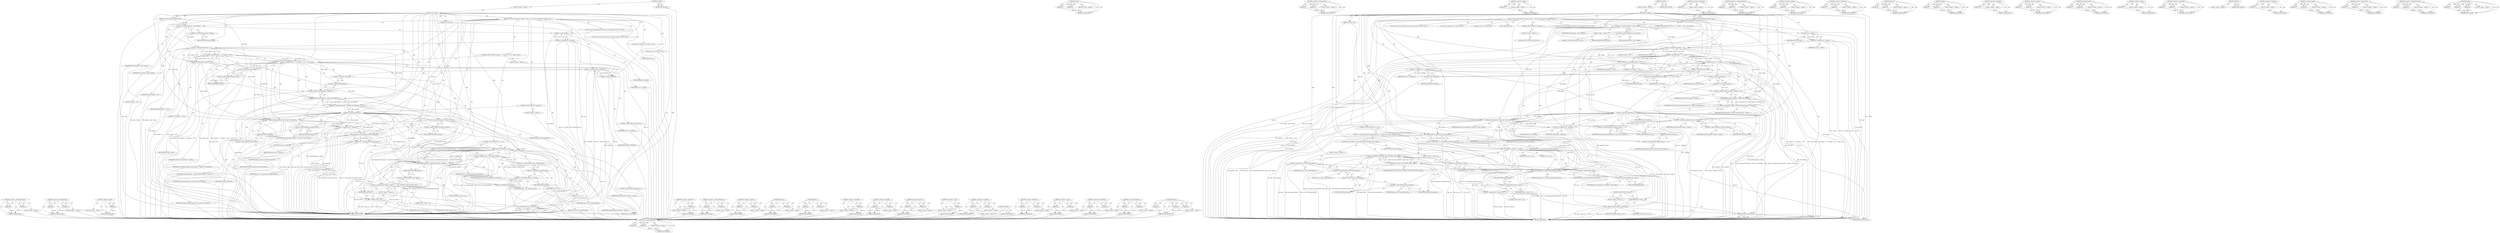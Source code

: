 digraph "memcpy" {
vulnerable_202 [label=<(METHOD,&lt;operator&gt;.indirectIndexAccess)>];
vulnerable_203 [label=<(PARAM,p1)>];
vulnerable_204 [label=<(PARAM,p2)>];
vulnerable_205 [label=<(BLOCK,&lt;empty&gt;,&lt;empty&gt;)>];
vulnerable_206 [label=<(METHOD_RETURN,ANY)>];
vulnerable_154 [label=<(METHOD,&lt;operator&gt;.lessEqualsThan)>];
vulnerable_155 [label=<(PARAM,p1)>];
vulnerable_156 [label=<(PARAM,p2)>];
vulnerable_157 [label=<(BLOCK,&lt;empty&gt;,&lt;empty&gt;)>];
vulnerable_158 [label=<(METHOD_RETURN,ANY)>];
vulnerable_178 [label=<(METHOD,&lt;operator&gt;.sizeOf)>];
vulnerable_179 [label=<(PARAM,p1)>];
vulnerable_180 [label=<(BLOCK,&lt;empty&gt;,&lt;empty&gt;)>];
vulnerable_181 [label=<(METHOD_RETURN,ANY)>];
vulnerable_6 [label=<(METHOD,&lt;global&gt;)<SUB>1</SUB>>];
vulnerable_7 [label=<(BLOCK,&lt;empty&gt;,&lt;empty&gt;)<SUB>1</SUB>>];
vulnerable_8 [label=<(METHOD,user_update)<SUB>1</SUB>>];
vulnerable_9 [label=<(PARAM,struct key *key)<SUB>1</SUB>>];
vulnerable_10 [label=<(PARAM,struct key_preparsed_payload *prep)<SUB>1</SUB>>];
vulnerable_11 [label=<(BLOCK,{
	struct user_key_payload *upayload, *zap;
	si...,{
	struct user_key_payload *upayload, *zap;
	si...)<SUB>2</SUB>>];
vulnerable_12 [label="<(LOCAL,struct user_key_payload* upayload: user_key_payload*)<SUB>3</SUB>>"];
vulnerable_13 [label="<(LOCAL,struct user_key_payload* zap: user_key_payload*)<SUB>3</SUB>>"];
vulnerable_14 [label="<(LOCAL,size_t datalen: size_t)<SUB>4</SUB>>"];
vulnerable_15 [label=<(&lt;operator&gt;.assignment,datalen = prep-&gt;datalen)<SUB>4</SUB>>];
vulnerable_16 [label=<(IDENTIFIER,datalen,datalen = prep-&gt;datalen)<SUB>4</SUB>>];
vulnerable_17 [label=<(&lt;operator&gt;.indirectFieldAccess,prep-&gt;datalen)<SUB>4</SUB>>];
vulnerable_18 [label=<(IDENTIFIER,prep,datalen = prep-&gt;datalen)<SUB>4</SUB>>];
vulnerable_19 [label=<(FIELD_IDENTIFIER,datalen,datalen)<SUB>4</SUB>>];
vulnerable_20 [label="<(LOCAL,int ret: int)<SUB>5</SUB>>"];
vulnerable_21 [label=<(&lt;operator&gt;.assignment,ret = -EINVAL)<SUB>7</SUB>>];
vulnerable_22 [label=<(IDENTIFIER,ret,ret = -EINVAL)<SUB>7</SUB>>];
vulnerable_23 [label=<(&lt;operator&gt;.minus,-EINVAL)<SUB>7</SUB>>];
vulnerable_24 [label=<(IDENTIFIER,EINVAL,-EINVAL)<SUB>7</SUB>>];
vulnerable_25 [label=<(CONTROL_STRUCTURE,IF,if (datalen &lt;= 0 || datalen &gt; 32767 || !prep-&gt;data))<SUB>8</SUB>>];
vulnerable_26 [label=<(&lt;operator&gt;.logicalOr,datalen &lt;= 0 || datalen &gt; 32767 || !prep-&gt;data)<SUB>8</SUB>>];
vulnerable_27 [label=<(&lt;operator&gt;.logicalOr,datalen &lt;= 0 || datalen &gt; 32767)<SUB>8</SUB>>];
vulnerable_28 [label=<(&lt;operator&gt;.lessEqualsThan,datalen &lt;= 0)<SUB>8</SUB>>];
vulnerable_29 [label=<(IDENTIFIER,datalen,datalen &lt;= 0)<SUB>8</SUB>>];
vulnerable_30 [label=<(LITERAL,0,datalen &lt;= 0)<SUB>8</SUB>>];
vulnerable_31 [label=<(&lt;operator&gt;.greaterThan,datalen &gt; 32767)<SUB>8</SUB>>];
vulnerable_32 [label=<(IDENTIFIER,datalen,datalen &gt; 32767)<SUB>8</SUB>>];
vulnerable_33 [label=<(LITERAL,32767,datalen &gt; 32767)<SUB>8</SUB>>];
vulnerable_34 [label=<(&lt;operator&gt;.logicalNot,!prep-&gt;data)<SUB>8</SUB>>];
vulnerable_35 [label=<(&lt;operator&gt;.indirectFieldAccess,prep-&gt;data)<SUB>8</SUB>>];
vulnerable_36 [label=<(IDENTIFIER,prep,!prep-&gt;data)<SUB>8</SUB>>];
vulnerable_37 [label=<(FIELD_IDENTIFIER,data,data)<SUB>8</SUB>>];
vulnerable_38 [label=<(BLOCK,&lt;empty&gt;,&lt;empty&gt;)<SUB>9</SUB>>];
vulnerable_39 [label=<(CONTROL_STRUCTURE,GOTO,goto error;)<SUB>9</SUB>>];
vulnerable_40 [label=<(&lt;operator&gt;.assignment,ret = -ENOMEM)<SUB>12</SUB>>];
vulnerable_41 [label=<(IDENTIFIER,ret,ret = -ENOMEM)<SUB>12</SUB>>];
vulnerable_42 [label=<(&lt;operator&gt;.minus,-ENOMEM)<SUB>12</SUB>>];
vulnerable_43 [label=<(IDENTIFIER,ENOMEM,-ENOMEM)<SUB>12</SUB>>];
vulnerable_44 [label=<(&lt;operator&gt;.assignment,upayload = kmalloc(sizeof(*upayload) + datalen,...)<SUB>13</SUB>>];
vulnerable_45 [label=<(IDENTIFIER,upayload,upayload = kmalloc(sizeof(*upayload) + datalen,...)<SUB>13</SUB>>];
vulnerable_46 [label=<(kmalloc,kmalloc(sizeof(*upayload) + datalen, GFP_KERNEL))<SUB>13</SUB>>];
vulnerable_47 [label=<(&lt;operator&gt;.addition,sizeof(*upayload) + datalen)<SUB>13</SUB>>];
vulnerable_48 [label=<(&lt;operator&gt;.sizeOf,sizeof(*upayload))<SUB>13</SUB>>];
vulnerable_49 [label=<(&lt;operator&gt;.indirection,*upayload)<SUB>13</SUB>>];
vulnerable_50 [label=<(IDENTIFIER,upayload,sizeof(*upayload))<SUB>13</SUB>>];
vulnerable_51 [label=<(IDENTIFIER,datalen,sizeof(*upayload) + datalen)<SUB>13</SUB>>];
vulnerable_52 [label=<(IDENTIFIER,GFP_KERNEL,kmalloc(sizeof(*upayload) + datalen, GFP_KERNEL))<SUB>13</SUB>>];
vulnerable_53 [label=<(CONTROL_STRUCTURE,IF,if (!upayload))<SUB>14</SUB>>];
vulnerable_54 [label=<(&lt;operator&gt;.logicalNot,!upayload)<SUB>14</SUB>>];
vulnerable_55 [label=<(IDENTIFIER,upayload,!upayload)<SUB>14</SUB>>];
vulnerable_56 [label=<(BLOCK,&lt;empty&gt;,&lt;empty&gt;)<SUB>15</SUB>>];
vulnerable_57 [label=<(CONTROL_STRUCTURE,GOTO,goto error;)<SUB>15</SUB>>];
vulnerable_58 [label=<(&lt;operator&gt;.assignment,upayload-&gt;datalen = datalen)<SUB>17</SUB>>];
vulnerable_59 [label=<(&lt;operator&gt;.indirectFieldAccess,upayload-&gt;datalen)<SUB>17</SUB>>];
vulnerable_60 [label=<(IDENTIFIER,upayload,upayload-&gt;datalen = datalen)<SUB>17</SUB>>];
vulnerable_61 [label=<(FIELD_IDENTIFIER,datalen,datalen)<SUB>17</SUB>>];
vulnerable_62 [label=<(IDENTIFIER,datalen,upayload-&gt;datalen = datalen)<SUB>17</SUB>>];
vulnerable_63 [label=<(memcpy,memcpy(upayload-&gt;data, prep-&gt;data, datalen))<SUB>18</SUB>>];
vulnerable_64 [label=<(&lt;operator&gt;.indirectFieldAccess,upayload-&gt;data)<SUB>18</SUB>>];
vulnerable_65 [label=<(IDENTIFIER,upayload,memcpy(upayload-&gt;data, prep-&gt;data, datalen))<SUB>18</SUB>>];
vulnerable_66 [label=<(FIELD_IDENTIFIER,data,data)<SUB>18</SUB>>];
vulnerable_67 [label=<(&lt;operator&gt;.indirectFieldAccess,prep-&gt;data)<SUB>18</SUB>>];
vulnerable_68 [label=<(IDENTIFIER,prep,memcpy(upayload-&gt;data, prep-&gt;data, datalen))<SUB>18</SUB>>];
vulnerable_69 [label=<(FIELD_IDENTIFIER,data,data)<SUB>18</SUB>>];
vulnerable_70 [label=<(IDENTIFIER,datalen,memcpy(upayload-&gt;data, prep-&gt;data, datalen))<SUB>18</SUB>>];
vulnerable_71 [label=<(&lt;operator&gt;.assignment,zap = upayload)<SUB>21</SUB>>];
vulnerable_72 [label=<(IDENTIFIER,zap,zap = upayload)<SUB>21</SUB>>];
vulnerable_73 [label=<(IDENTIFIER,upayload,zap = upayload)<SUB>21</SUB>>];
vulnerable_74 [label=<(&lt;operator&gt;.assignment,ret = key_payload_reserve(key, datalen))<SUB>23</SUB>>];
vulnerable_75 [label=<(IDENTIFIER,ret,ret = key_payload_reserve(key, datalen))<SUB>23</SUB>>];
vulnerable_76 [label=<(key_payload_reserve,key_payload_reserve(key, datalen))<SUB>23</SUB>>];
vulnerable_77 [label=<(IDENTIFIER,key,key_payload_reserve(key, datalen))<SUB>23</SUB>>];
vulnerable_78 [label=<(IDENTIFIER,datalen,key_payload_reserve(key, datalen))<SUB>23</SUB>>];
vulnerable_79 [label=<(CONTROL_STRUCTURE,IF,if (ret == 0))<SUB>25</SUB>>];
vulnerable_80 [label=<(&lt;operator&gt;.equals,ret == 0)<SUB>25</SUB>>];
vulnerable_81 [label=<(IDENTIFIER,ret,ret == 0)<SUB>25</SUB>>];
vulnerable_82 [label=<(LITERAL,0,ret == 0)<SUB>25</SUB>>];
vulnerable_83 [label=<(BLOCK,{
 		/* attach the new data, displacing the old...,{
 		/* attach the new data, displacing the old...)<SUB>25</SUB>>];
vulnerable_84 [label=<(&lt;operator&gt;.assignment,zap = key-&gt;payload.data[0])<SUB>27</SUB>>];
vulnerable_85 [label=<(IDENTIFIER,zap,zap = key-&gt;payload.data[0])<SUB>27</SUB>>];
vulnerable_86 [label=<(&lt;operator&gt;.indirectIndexAccess,key-&gt;payload.data[0])<SUB>27</SUB>>];
vulnerable_87 [label=<(&lt;operator&gt;.fieldAccess,key-&gt;payload.data)<SUB>27</SUB>>];
vulnerable_88 [label=<(&lt;operator&gt;.indirectFieldAccess,key-&gt;payload)<SUB>27</SUB>>];
vulnerable_89 [label=<(IDENTIFIER,key,zap = key-&gt;payload.data[0])<SUB>27</SUB>>];
vulnerable_90 [label=<(FIELD_IDENTIFIER,payload,payload)<SUB>27</SUB>>];
vulnerable_91 [label=<(FIELD_IDENTIFIER,data,data)<SUB>27</SUB>>];
vulnerable_92 [label=<(LITERAL,0,zap = key-&gt;payload.data[0])<SUB>27</SUB>>];
vulnerable_93 [label=<(rcu_assign_keypointer,rcu_assign_keypointer(key, upayload))<SUB>28</SUB>>];
vulnerable_94 [label=<(IDENTIFIER,key,rcu_assign_keypointer(key, upayload))<SUB>28</SUB>>];
vulnerable_95 [label=<(IDENTIFIER,upayload,rcu_assign_keypointer(key, upayload))<SUB>28</SUB>>];
vulnerable_96 [label=<(&lt;operator&gt;.assignment,key-&gt;expiry = 0)<SUB>29</SUB>>];
vulnerable_97 [label=<(&lt;operator&gt;.indirectFieldAccess,key-&gt;expiry)<SUB>29</SUB>>];
vulnerable_98 [label=<(IDENTIFIER,key,key-&gt;expiry = 0)<SUB>29</SUB>>];
vulnerable_99 [label=<(FIELD_IDENTIFIER,expiry,expiry)<SUB>29</SUB>>];
vulnerable_100 [label=<(LITERAL,0,key-&gt;expiry = 0)<SUB>29</SUB>>];
vulnerable_101 [label=<(CONTROL_STRUCTURE,IF,if (zap))<SUB>32</SUB>>];
vulnerable_102 [label=<(IDENTIFIER,zap,if (zap))<SUB>32</SUB>>];
vulnerable_103 [label=<(BLOCK,&lt;empty&gt;,&lt;empty&gt;)<SUB>33</SUB>>];
vulnerable_104 [label=<(kfree_rcu,kfree_rcu(zap, rcu))<SUB>33</SUB>>];
vulnerable_105 [label=<(IDENTIFIER,zap,kfree_rcu(zap, rcu))<SUB>33</SUB>>];
vulnerable_106 [label=<(IDENTIFIER,rcu,kfree_rcu(zap, rcu))<SUB>33</SUB>>];
vulnerable_107 [label=<(JUMP_TARGET,error)<SUB>35</SUB>>];
vulnerable_108 [label=<(RETURN,return ret;,return ret;)<SUB>36</SUB>>];
vulnerable_109 [label=<(IDENTIFIER,ret,return ret;)<SUB>36</SUB>>];
vulnerable_110 [label=<(METHOD_RETURN,int)<SUB>1</SUB>>];
vulnerable_112 [label=<(METHOD_RETURN,ANY)<SUB>1</SUB>>];
vulnerable_182 [label=<(METHOD,&lt;operator&gt;.indirection)>];
vulnerable_183 [label=<(PARAM,p1)>];
vulnerable_184 [label=<(BLOCK,&lt;empty&gt;,&lt;empty&gt;)>];
vulnerable_185 [label=<(METHOD_RETURN,ANY)>];
vulnerable_140 [label=<(METHOD,&lt;operator&gt;.indirectFieldAccess)>];
vulnerable_141 [label=<(PARAM,p1)>];
vulnerable_142 [label=<(PARAM,p2)>];
vulnerable_143 [label=<(BLOCK,&lt;empty&gt;,&lt;empty&gt;)>];
vulnerable_144 [label=<(METHOD_RETURN,ANY)>];
vulnerable_173 [label=<(METHOD,&lt;operator&gt;.addition)>];
vulnerable_174 [label=<(PARAM,p1)>];
vulnerable_175 [label=<(PARAM,p2)>];
vulnerable_176 [label=<(BLOCK,&lt;empty&gt;,&lt;empty&gt;)>];
vulnerable_177 [label=<(METHOD_RETURN,ANY)>];
vulnerable_217 [label=<(METHOD,kfree_rcu)>];
vulnerable_218 [label=<(PARAM,p1)>];
vulnerable_219 [label=<(PARAM,p2)>];
vulnerable_220 [label=<(BLOCK,&lt;empty&gt;,&lt;empty&gt;)>];
vulnerable_221 [label=<(METHOD_RETURN,ANY)>];
vulnerable_168 [label=<(METHOD,kmalloc)>];
vulnerable_169 [label=<(PARAM,p1)>];
vulnerable_170 [label=<(PARAM,p2)>];
vulnerable_171 [label=<(BLOCK,&lt;empty&gt;,&lt;empty&gt;)>];
vulnerable_172 [label=<(METHOD_RETURN,ANY)>];
vulnerable_164 [label=<(METHOD,&lt;operator&gt;.logicalNot)>];
vulnerable_165 [label=<(PARAM,p1)>];
vulnerable_166 [label=<(BLOCK,&lt;empty&gt;,&lt;empty&gt;)>];
vulnerable_167 [label=<(METHOD_RETURN,ANY)>];
vulnerable_149 [label=<(METHOD,&lt;operator&gt;.logicalOr)>];
vulnerable_150 [label=<(PARAM,p1)>];
vulnerable_151 [label=<(PARAM,p2)>];
vulnerable_152 [label=<(BLOCK,&lt;empty&gt;,&lt;empty&gt;)>];
vulnerable_153 [label=<(METHOD_RETURN,ANY)>];
vulnerable_192 [label=<(METHOD,key_payload_reserve)>];
vulnerable_193 [label=<(PARAM,p1)>];
vulnerable_194 [label=<(PARAM,p2)>];
vulnerable_195 [label=<(BLOCK,&lt;empty&gt;,&lt;empty&gt;)>];
vulnerable_196 [label=<(METHOD_RETURN,ANY)>];
vulnerable_145 [label=<(METHOD,&lt;operator&gt;.minus)>];
vulnerable_146 [label=<(PARAM,p1)>];
vulnerable_147 [label=<(BLOCK,&lt;empty&gt;,&lt;empty&gt;)>];
vulnerable_148 [label=<(METHOD_RETURN,ANY)>];
vulnerable_135 [label=<(METHOD,&lt;operator&gt;.assignment)>];
vulnerable_136 [label=<(PARAM,p1)>];
vulnerable_137 [label=<(PARAM,p2)>];
vulnerable_138 [label=<(BLOCK,&lt;empty&gt;,&lt;empty&gt;)>];
vulnerable_139 [label=<(METHOD_RETURN,ANY)>];
vulnerable_129 [label=<(METHOD,&lt;global&gt;)<SUB>1</SUB>>];
vulnerable_130 [label=<(BLOCK,&lt;empty&gt;,&lt;empty&gt;)>];
vulnerable_131 [label=<(METHOD_RETURN,ANY)>];
vulnerable_207 [label=<(METHOD,&lt;operator&gt;.fieldAccess)>];
vulnerable_208 [label=<(PARAM,p1)>];
vulnerable_209 [label=<(PARAM,p2)>];
vulnerable_210 [label=<(BLOCK,&lt;empty&gt;,&lt;empty&gt;)>];
vulnerable_211 [label=<(METHOD_RETURN,ANY)>];
vulnerable_197 [label=<(METHOD,&lt;operator&gt;.equals)>];
vulnerable_198 [label=<(PARAM,p1)>];
vulnerable_199 [label=<(PARAM,p2)>];
vulnerable_200 [label=<(BLOCK,&lt;empty&gt;,&lt;empty&gt;)>];
vulnerable_201 [label=<(METHOD_RETURN,ANY)>];
vulnerable_159 [label=<(METHOD,&lt;operator&gt;.greaterThan)>];
vulnerable_160 [label=<(PARAM,p1)>];
vulnerable_161 [label=<(PARAM,p2)>];
vulnerable_162 [label=<(BLOCK,&lt;empty&gt;,&lt;empty&gt;)>];
vulnerable_163 [label=<(METHOD_RETURN,ANY)>];
vulnerable_212 [label=<(METHOD,rcu_assign_keypointer)>];
vulnerable_213 [label=<(PARAM,p1)>];
vulnerable_214 [label=<(PARAM,p2)>];
vulnerable_215 [label=<(BLOCK,&lt;empty&gt;,&lt;empty&gt;)>];
vulnerable_216 [label=<(METHOD_RETURN,ANY)>];
vulnerable_186 [label=<(METHOD,memcpy)>];
vulnerable_187 [label=<(PARAM,p1)>];
vulnerable_188 [label=<(PARAM,p2)>];
vulnerable_189 [label=<(PARAM,p3)>];
vulnerable_190 [label=<(BLOCK,&lt;empty&gt;,&lt;empty&gt;)>];
vulnerable_191 [label=<(METHOD_RETURN,ANY)>];
fixed_235 [label=<(METHOD,rcu_assign_keypointer)>];
fixed_236 [label=<(PARAM,p1)>];
fixed_237 [label=<(PARAM,p2)>];
fixed_238 [label=<(BLOCK,&lt;empty&gt;,&lt;empty&gt;)>];
fixed_239 [label=<(METHOD_RETURN,ANY)>];
fixed_216 [label=<(METHOD,test_bit)>];
fixed_217 [label=<(PARAM,p1)>];
fixed_218 [label=<(PARAM,p2)>];
fixed_219 [label=<(BLOCK,&lt;empty&gt;,&lt;empty&gt;)>];
fixed_220 [label=<(METHOD_RETURN,ANY)>];
fixed_168 [label=<(METHOD,&lt;operator&gt;.lessEqualsThan)>];
fixed_169 [label=<(PARAM,p1)>];
fixed_170 [label=<(PARAM,p2)>];
fixed_171 [label=<(BLOCK,&lt;empty&gt;,&lt;empty&gt;)>];
fixed_172 [label=<(METHOD_RETURN,ANY)>];
fixed_192 [label=<(METHOD,&lt;operator&gt;.sizeOf)>];
fixed_193 [label=<(PARAM,p1)>];
fixed_194 [label=<(BLOCK,&lt;empty&gt;,&lt;empty&gt;)>];
fixed_195 [label=<(METHOD_RETURN,ANY)>];
fixed_6 [label=<(METHOD,&lt;global&gt;)<SUB>1</SUB>>];
fixed_7 [label=<(BLOCK,&lt;empty&gt;,&lt;empty&gt;)<SUB>1</SUB>>];
fixed_8 [label=<(METHOD,user_update)<SUB>1</SUB>>];
fixed_9 [label=<(PARAM,struct key *key)<SUB>1</SUB>>];
fixed_10 [label=<(PARAM,struct key_preparsed_payload *prep)<SUB>1</SUB>>];
fixed_11 [label=<(BLOCK,{
	struct user_key_payload *upayload, *zap;
	si...,{
	struct user_key_payload *upayload, *zap;
	si...)<SUB>2</SUB>>];
fixed_12 [label="<(LOCAL,struct user_key_payload* upayload: user_key_payload*)<SUB>3</SUB>>"];
fixed_13 [label="<(LOCAL,struct user_key_payload* zap: user_key_payload*)<SUB>3</SUB>>"];
fixed_14 [label="<(LOCAL,size_t datalen: size_t)<SUB>4</SUB>>"];
fixed_15 [label=<(&lt;operator&gt;.assignment,datalen = prep-&gt;datalen)<SUB>4</SUB>>];
fixed_16 [label=<(IDENTIFIER,datalen,datalen = prep-&gt;datalen)<SUB>4</SUB>>];
fixed_17 [label=<(&lt;operator&gt;.indirectFieldAccess,prep-&gt;datalen)<SUB>4</SUB>>];
fixed_18 [label=<(IDENTIFIER,prep,datalen = prep-&gt;datalen)<SUB>4</SUB>>];
fixed_19 [label=<(FIELD_IDENTIFIER,datalen,datalen)<SUB>4</SUB>>];
fixed_20 [label="<(LOCAL,int ret: int)<SUB>5</SUB>>"];
fixed_21 [label=<(&lt;operator&gt;.assignment,ret = -EINVAL)<SUB>7</SUB>>];
fixed_22 [label=<(IDENTIFIER,ret,ret = -EINVAL)<SUB>7</SUB>>];
fixed_23 [label=<(&lt;operator&gt;.minus,-EINVAL)<SUB>7</SUB>>];
fixed_24 [label=<(IDENTIFIER,EINVAL,-EINVAL)<SUB>7</SUB>>];
fixed_25 [label=<(CONTROL_STRUCTURE,IF,if (datalen &lt;= 0 || datalen &gt; 32767 || !prep-&gt;data))<SUB>8</SUB>>];
fixed_26 [label=<(&lt;operator&gt;.logicalOr,datalen &lt;= 0 || datalen &gt; 32767 || !prep-&gt;data)<SUB>8</SUB>>];
fixed_27 [label=<(&lt;operator&gt;.logicalOr,datalen &lt;= 0 || datalen &gt; 32767)<SUB>8</SUB>>];
fixed_28 [label=<(&lt;operator&gt;.lessEqualsThan,datalen &lt;= 0)<SUB>8</SUB>>];
fixed_29 [label=<(IDENTIFIER,datalen,datalen &lt;= 0)<SUB>8</SUB>>];
fixed_30 [label=<(LITERAL,0,datalen &lt;= 0)<SUB>8</SUB>>];
fixed_31 [label=<(&lt;operator&gt;.greaterThan,datalen &gt; 32767)<SUB>8</SUB>>];
fixed_32 [label=<(IDENTIFIER,datalen,datalen &gt; 32767)<SUB>8</SUB>>];
fixed_33 [label=<(LITERAL,32767,datalen &gt; 32767)<SUB>8</SUB>>];
fixed_34 [label=<(&lt;operator&gt;.logicalNot,!prep-&gt;data)<SUB>8</SUB>>];
fixed_35 [label=<(&lt;operator&gt;.indirectFieldAccess,prep-&gt;data)<SUB>8</SUB>>];
fixed_36 [label=<(IDENTIFIER,prep,!prep-&gt;data)<SUB>8</SUB>>];
fixed_37 [label=<(FIELD_IDENTIFIER,data,data)<SUB>8</SUB>>];
fixed_38 [label=<(BLOCK,&lt;empty&gt;,&lt;empty&gt;)<SUB>9</SUB>>];
fixed_39 [label=<(CONTROL_STRUCTURE,GOTO,goto error;)<SUB>9</SUB>>];
fixed_40 [label=<(&lt;operator&gt;.assignment,ret = -ENOMEM)<SUB>12</SUB>>];
fixed_41 [label=<(IDENTIFIER,ret,ret = -ENOMEM)<SUB>12</SUB>>];
fixed_42 [label=<(&lt;operator&gt;.minus,-ENOMEM)<SUB>12</SUB>>];
fixed_43 [label=<(IDENTIFIER,ENOMEM,-ENOMEM)<SUB>12</SUB>>];
fixed_44 [label=<(&lt;operator&gt;.assignment,upayload = kmalloc(sizeof(*upayload) + datalen,...)<SUB>13</SUB>>];
fixed_45 [label=<(IDENTIFIER,upayload,upayload = kmalloc(sizeof(*upayload) + datalen,...)<SUB>13</SUB>>];
fixed_46 [label=<(kmalloc,kmalloc(sizeof(*upayload) + datalen, GFP_KERNEL))<SUB>13</SUB>>];
fixed_47 [label=<(&lt;operator&gt;.addition,sizeof(*upayload) + datalen)<SUB>13</SUB>>];
fixed_48 [label=<(&lt;operator&gt;.sizeOf,sizeof(*upayload))<SUB>13</SUB>>];
fixed_49 [label=<(&lt;operator&gt;.indirection,*upayload)<SUB>13</SUB>>];
fixed_50 [label=<(IDENTIFIER,upayload,sizeof(*upayload))<SUB>13</SUB>>];
fixed_51 [label=<(IDENTIFIER,datalen,sizeof(*upayload) + datalen)<SUB>13</SUB>>];
fixed_52 [label=<(IDENTIFIER,GFP_KERNEL,kmalloc(sizeof(*upayload) + datalen, GFP_KERNEL))<SUB>13</SUB>>];
fixed_53 [label=<(CONTROL_STRUCTURE,IF,if (!upayload))<SUB>14</SUB>>];
fixed_54 [label=<(&lt;operator&gt;.logicalNot,!upayload)<SUB>14</SUB>>];
fixed_55 [label=<(IDENTIFIER,upayload,!upayload)<SUB>14</SUB>>];
fixed_56 [label=<(BLOCK,&lt;empty&gt;,&lt;empty&gt;)<SUB>15</SUB>>];
fixed_57 [label=<(CONTROL_STRUCTURE,GOTO,goto error;)<SUB>15</SUB>>];
fixed_58 [label=<(&lt;operator&gt;.assignment,upayload-&gt;datalen = datalen)<SUB>17</SUB>>];
fixed_59 [label=<(&lt;operator&gt;.indirectFieldAccess,upayload-&gt;datalen)<SUB>17</SUB>>];
fixed_60 [label=<(IDENTIFIER,upayload,upayload-&gt;datalen = datalen)<SUB>17</SUB>>];
fixed_61 [label=<(FIELD_IDENTIFIER,datalen,datalen)<SUB>17</SUB>>];
fixed_62 [label=<(IDENTIFIER,datalen,upayload-&gt;datalen = datalen)<SUB>17</SUB>>];
fixed_63 [label=<(memcpy,memcpy(upayload-&gt;data, prep-&gt;data, datalen))<SUB>18</SUB>>];
fixed_64 [label=<(&lt;operator&gt;.indirectFieldAccess,upayload-&gt;data)<SUB>18</SUB>>];
fixed_65 [label=<(IDENTIFIER,upayload,memcpy(upayload-&gt;data, prep-&gt;data, datalen))<SUB>18</SUB>>];
fixed_66 [label=<(FIELD_IDENTIFIER,data,data)<SUB>18</SUB>>];
fixed_67 [label=<(&lt;operator&gt;.indirectFieldAccess,prep-&gt;data)<SUB>18</SUB>>];
fixed_68 [label=<(IDENTIFIER,prep,memcpy(upayload-&gt;data, prep-&gt;data, datalen))<SUB>18</SUB>>];
fixed_69 [label=<(FIELD_IDENTIFIER,data,data)<SUB>18</SUB>>];
fixed_70 [label=<(IDENTIFIER,datalen,memcpy(upayload-&gt;data, prep-&gt;data, datalen))<SUB>18</SUB>>];
fixed_71 [label=<(&lt;operator&gt;.assignment,zap = upayload)<SUB>21</SUB>>];
fixed_72 [label=<(IDENTIFIER,zap,zap = upayload)<SUB>21</SUB>>];
fixed_73 [label=<(IDENTIFIER,upayload,zap = upayload)<SUB>21</SUB>>];
fixed_74 [label=<(&lt;operator&gt;.assignment,ret = key_payload_reserve(key, datalen))<SUB>23</SUB>>];
fixed_75 [label=<(IDENTIFIER,ret,ret = key_payload_reserve(key, datalen))<SUB>23</SUB>>];
fixed_76 [label=<(key_payload_reserve,key_payload_reserve(key, datalen))<SUB>23</SUB>>];
fixed_77 [label=<(IDENTIFIER,key,key_payload_reserve(key, datalen))<SUB>23</SUB>>];
fixed_78 [label=<(IDENTIFIER,datalen,key_payload_reserve(key, datalen))<SUB>23</SUB>>];
fixed_79 [label=<(CONTROL_STRUCTURE,IF,if (ret == 0))<SUB>25</SUB>>];
fixed_80 [label=<(&lt;operator&gt;.equals,ret == 0)<SUB>25</SUB>>];
fixed_81 [label=<(IDENTIFIER,ret,ret == 0)<SUB>25</SUB>>];
fixed_82 [label=<(LITERAL,0,ret == 0)<SUB>25</SUB>>];
fixed_83 [label=<(BLOCK,{
 		/* attach the new data, displacing the old...,{
 		/* attach the new data, displacing the old...)<SUB>25</SUB>>];
fixed_84 [label=<(CONTROL_STRUCTURE,IF,if (!test_bit(KEY_FLAG_NEGATIVE, &amp;key-&gt;flags)))<SUB>27</SUB>>];
fixed_85 [label=<(&lt;operator&gt;.logicalNot,!test_bit(KEY_FLAG_NEGATIVE, &amp;key-&gt;flags))<SUB>27</SUB>>];
fixed_86 [label=<(test_bit,test_bit(KEY_FLAG_NEGATIVE, &amp;key-&gt;flags))<SUB>27</SUB>>];
fixed_87 [label=<(IDENTIFIER,KEY_FLAG_NEGATIVE,test_bit(KEY_FLAG_NEGATIVE, &amp;key-&gt;flags))<SUB>27</SUB>>];
fixed_88 [label=<(&lt;operator&gt;.addressOf,&amp;key-&gt;flags)<SUB>27</SUB>>];
fixed_89 [label=<(&lt;operator&gt;.indirectFieldAccess,key-&gt;flags)<SUB>27</SUB>>];
fixed_90 [label=<(IDENTIFIER,key,test_bit(KEY_FLAG_NEGATIVE, &amp;key-&gt;flags))<SUB>27</SUB>>];
fixed_91 [label=<(FIELD_IDENTIFIER,flags,flags)<SUB>27</SUB>>];
fixed_92 [label=<(BLOCK,&lt;empty&gt;,&lt;empty&gt;)<SUB>28</SUB>>];
fixed_93 [label=<(&lt;operator&gt;.assignment,zap = key-&gt;payload.data[0])<SUB>28</SUB>>];
fixed_94 [label=<(IDENTIFIER,zap,zap = key-&gt;payload.data[0])<SUB>28</SUB>>];
fixed_95 [label=<(&lt;operator&gt;.indirectIndexAccess,key-&gt;payload.data[0])<SUB>28</SUB>>];
fixed_96 [label=<(&lt;operator&gt;.fieldAccess,key-&gt;payload.data)<SUB>28</SUB>>];
fixed_97 [label=<(&lt;operator&gt;.indirectFieldAccess,key-&gt;payload)<SUB>28</SUB>>];
fixed_98 [label=<(IDENTIFIER,key,zap = key-&gt;payload.data[0])<SUB>28</SUB>>];
fixed_99 [label=<(FIELD_IDENTIFIER,payload,payload)<SUB>28</SUB>>];
fixed_100 [label=<(FIELD_IDENTIFIER,data,data)<SUB>28</SUB>>];
fixed_101 [label=<(LITERAL,0,zap = key-&gt;payload.data[0])<SUB>28</SUB>>];
fixed_102 [label=<(CONTROL_STRUCTURE,ELSE,else)<SUB>30</SUB>>];
fixed_103 [label=<(BLOCK,&lt;empty&gt;,&lt;empty&gt;)<SUB>30</SUB>>];
fixed_104 [label=<(&lt;operator&gt;.assignment,zap = NULL)<SUB>30</SUB>>];
fixed_105 [label=<(IDENTIFIER,zap,zap = NULL)<SUB>30</SUB>>];
fixed_106 [label=<(IDENTIFIER,NULL,zap = NULL)<SUB>30</SUB>>];
fixed_107 [label=<(rcu_assign_keypointer,rcu_assign_keypointer(key, upayload))<SUB>31</SUB>>];
fixed_108 [label=<(IDENTIFIER,key,rcu_assign_keypointer(key, upayload))<SUB>31</SUB>>];
fixed_109 [label=<(IDENTIFIER,upayload,rcu_assign_keypointer(key, upayload))<SUB>31</SUB>>];
fixed_110 [label=<(&lt;operator&gt;.assignment,key-&gt;expiry = 0)<SUB>32</SUB>>];
fixed_111 [label=<(&lt;operator&gt;.indirectFieldAccess,key-&gt;expiry)<SUB>32</SUB>>];
fixed_112 [label=<(IDENTIFIER,key,key-&gt;expiry = 0)<SUB>32</SUB>>];
fixed_113 [label=<(FIELD_IDENTIFIER,expiry,expiry)<SUB>32</SUB>>];
fixed_114 [label=<(LITERAL,0,key-&gt;expiry = 0)<SUB>32</SUB>>];
fixed_115 [label=<(CONTROL_STRUCTURE,IF,if (zap))<SUB>35</SUB>>];
fixed_116 [label=<(IDENTIFIER,zap,if (zap))<SUB>35</SUB>>];
fixed_117 [label=<(BLOCK,&lt;empty&gt;,&lt;empty&gt;)<SUB>36</SUB>>];
fixed_118 [label=<(kfree_rcu,kfree_rcu(zap, rcu))<SUB>36</SUB>>];
fixed_119 [label=<(IDENTIFIER,zap,kfree_rcu(zap, rcu))<SUB>36</SUB>>];
fixed_120 [label=<(IDENTIFIER,rcu,kfree_rcu(zap, rcu))<SUB>36</SUB>>];
fixed_121 [label=<(JUMP_TARGET,error)<SUB>38</SUB>>];
fixed_122 [label=<(RETURN,return ret;,return ret;)<SUB>39</SUB>>];
fixed_123 [label=<(IDENTIFIER,ret,return ret;)<SUB>39</SUB>>];
fixed_124 [label=<(METHOD_RETURN,int)<SUB>1</SUB>>];
fixed_126 [label=<(METHOD_RETURN,ANY)<SUB>1</SUB>>];
fixed_196 [label=<(METHOD,&lt;operator&gt;.indirection)>];
fixed_197 [label=<(PARAM,p1)>];
fixed_198 [label=<(BLOCK,&lt;empty&gt;,&lt;empty&gt;)>];
fixed_199 [label=<(METHOD_RETURN,ANY)>];
fixed_154 [label=<(METHOD,&lt;operator&gt;.indirectFieldAccess)>];
fixed_155 [label=<(PARAM,p1)>];
fixed_156 [label=<(PARAM,p2)>];
fixed_157 [label=<(BLOCK,&lt;empty&gt;,&lt;empty&gt;)>];
fixed_158 [label=<(METHOD_RETURN,ANY)>];
fixed_187 [label=<(METHOD,&lt;operator&gt;.addition)>];
fixed_188 [label=<(PARAM,p1)>];
fixed_189 [label=<(PARAM,p2)>];
fixed_190 [label=<(BLOCK,&lt;empty&gt;,&lt;empty&gt;)>];
fixed_191 [label=<(METHOD_RETURN,ANY)>];
fixed_230 [label=<(METHOD,&lt;operator&gt;.fieldAccess)>];
fixed_231 [label=<(PARAM,p1)>];
fixed_232 [label=<(PARAM,p2)>];
fixed_233 [label=<(BLOCK,&lt;empty&gt;,&lt;empty&gt;)>];
fixed_234 [label=<(METHOD_RETURN,ANY)>];
fixed_240 [label=<(METHOD,kfree_rcu)>];
fixed_241 [label=<(PARAM,p1)>];
fixed_242 [label=<(PARAM,p2)>];
fixed_243 [label=<(BLOCK,&lt;empty&gt;,&lt;empty&gt;)>];
fixed_244 [label=<(METHOD_RETURN,ANY)>];
fixed_182 [label=<(METHOD,kmalloc)>];
fixed_183 [label=<(PARAM,p1)>];
fixed_184 [label=<(PARAM,p2)>];
fixed_185 [label=<(BLOCK,&lt;empty&gt;,&lt;empty&gt;)>];
fixed_186 [label=<(METHOD_RETURN,ANY)>];
fixed_178 [label=<(METHOD,&lt;operator&gt;.logicalNot)>];
fixed_179 [label=<(PARAM,p1)>];
fixed_180 [label=<(BLOCK,&lt;empty&gt;,&lt;empty&gt;)>];
fixed_181 [label=<(METHOD_RETURN,ANY)>];
fixed_163 [label=<(METHOD,&lt;operator&gt;.logicalOr)>];
fixed_164 [label=<(PARAM,p1)>];
fixed_165 [label=<(PARAM,p2)>];
fixed_166 [label=<(BLOCK,&lt;empty&gt;,&lt;empty&gt;)>];
fixed_167 [label=<(METHOD_RETURN,ANY)>];
fixed_206 [label=<(METHOD,key_payload_reserve)>];
fixed_207 [label=<(PARAM,p1)>];
fixed_208 [label=<(PARAM,p2)>];
fixed_209 [label=<(BLOCK,&lt;empty&gt;,&lt;empty&gt;)>];
fixed_210 [label=<(METHOD_RETURN,ANY)>];
fixed_159 [label=<(METHOD,&lt;operator&gt;.minus)>];
fixed_160 [label=<(PARAM,p1)>];
fixed_161 [label=<(BLOCK,&lt;empty&gt;,&lt;empty&gt;)>];
fixed_162 [label=<(METHOD_RETURN,ANY)>];
fixed_149 [label=<(METHOD,&lt;operator&gt;.assignment)>];
fixed_150 [label=<(PARAM,p1)>];
fixed_151 [label=<(PARAM,p2)>];
fixed_152 [label=<(BLOCK,&lt;empty&gt;,&lt;empty&gt;)>];
fixed_153 [label=<(METHOD_RETURN,ANY)>];
fixed_143 [label=<(METHOD,&lt;global&gt;)<SUB>1</SUB>>];
fixed_144 [label=<(BLOCK,&lt;empty&gt;,&lt;empty&gt;)>];
fixed_145 [label=<(METHOD_RETURN,ANY)>];
fixed_221 [label=<(METHOD,&lt;operator&gt;.addressOf)>];
fixed_222 [label=<(PARAM,p1)>];
fixed_223 [label=<(BLOCK,&lt;empty&gt;,&lt;empty&gt;)>];
fixed_224 [label=<(METHOD_RETURN,ANY)>];
fixed_211 [label=<(METHOD,&lt;operator&gt;.equals)>];
fixed_212 [label=<(PARAM,p1)>];
fixed_213 [label=<(PARAM,p2)>];
fixed_214 [label=<(BLOCK,&lt;empty&gt;,&lt;empty&gt;)>];
fixed_215 [label=<(METHOD_RETURN,ANY)>];
fixed_173 [label=<(METHOD,&lt;operator&gt;.greaterThan)>];
fixed_174 [label=<(PARAM,p1)>];
fixed_175 [label=<(PARAM,p2)>];
fixed_176 [label=<(BLOCK,&lt;empty&gt;,&lt;empty&gt;)>];
fixed_177 [label=<(METHOD_RETURN,ANY)>];
fixed_225 [label=<(METHOD,&lt;operator&gt;.indirectIndexAccess)>];
fixed_226 [label=<(PARAM,p1)>];
fixed_227 [label=<(PARAM,p2)>];
fixed_228 [label=<(BLOCK,&lt;empty&gt;,&lt;empty&gt;)>];
fixed_229 [label=<(METHOD_RETURN,ANY)>];
fixed_200 [label=<(METHOD,memcpy)>];
fixed_201 [label=<(PARAM,p1)>];
fixed_202 [label=<(PARAM,p2)>];
fixed_203 [label=<(PARAM,p3)>];
fixed_204 [label=<(BLOCK,&lt;empty&gt;,&lt;empty&gt;)>];
fixed_205 [label=<(METHOD_RETURN,ANY)>];
vulnerable_202 -> vulnerable_203  [key=0, label="AST: "];
vulnerable_202 -> vulnerable_203  [key=1, label="DDG: "];
vulnerable_202 -> vulnerable_205  [key=0, label="AST: "];
vulnerable_202 -> vulnerable_204  [key=0, label="AST: "];
vulnerable_202 -> vulnerable_204  [key=1, label="DDG: "];
vulnerable_202 -> vulnerable_206  [key=0, label="AST: "];
vulnerable_202 -> vulnerable_206  [key=1, label="CFG: "];
vulnerable_203 -> vulnerable_206  [key=0, label="DDG: p1"];
vulnerable_204 -> vulnerable_206  [key=0, label="DDG: p2"];
vulnerable_205 -> fixed_235  [key=0];
vulnerable_206 -> fixed_235  [key=0];
vulnerable_154 -> vulnerable_155  [key=0, label="AST: "];
vulnerable_154 -> vulnerable_155  [key=1, label="DDG: "];
vulnerable_154 -> vulnerable_157  [key=0, label="AST: "];
vulnerable_154 -> vulnerable_156  [key=0, label="AST: "];
vulnerable_154 -> vulnerable_156  [key=1, label="DDG: "];
vulnerable_154 -> vulnerable_158  [key=0, label="AST: "];
vulnerable_154 -> vulnerable_158  [key=1, label="CFG: "];
vulnerable_155 -> vulnerable_158  [key=0, label="DDG: p1"];
vulnerable_156 -> vulnerable_158  [key=0, label="DDG: p2"];
vulnerable_157 -> fixed_235  [key=0];
vulnerable_158 -> fixed_235  [key=0];
vulnerable_178 -> vulnerable_179  [key=0, label="AST: "];
vulnerable_178 -> vulnerable_179  [key=1, label="DDG: "];
vulnerable_178 -> vulnerable_180  [key=0, label="AST: "];
vulnerable_178 -> vulnerable_181  [key=0, label="AST: "];
vulnerable_178 -> vulnerable_181  [key=1, label="CFG: "];
vulnerable_179 -> vulnerable_181  [key=0, label="DDG: p1"];
vulnerable_180 -> fixed_235  [key=0];
vulnerable_181 -> fixed_235  [key=0];
vulnerable_6 -> vulnerable_7  [key=0, label="AST: "];
vulnerable_6 -> vulnerable_112  [key=0, label="AST: "];
vulnerable_6 -> vulnerable_112  [key=1, label="CFG: "];
vulnerable_7 -> vulnerable_8  [key=0, label="AST: "];
vulnerable_8 -> vulnerable_9  [key=0, label="AST: "];
vulnerable_8 -> vulnerable_9  [key=1, label="DDG: "];
vulnerable_8 -> vulnerable_10  [key=0, label="AST: "];
vulnerable_8 -> vulnerable_10  [key=1, label="DDG: "];
vulnerable_8 -> vulnerable_11  [key=0, label="AST: "];
vulnerable_8 -> vulnerable_110  [key=0, label="AST: "];
vulnerable_8 -> vulnerable_19  [key=0, label="CFG: "];
vulnerable_8 -> vulnerable_58  [key=0, label="DDG: "];
vulnerable_8 -> vulnerable_71  [key=0, label="DDG: "];
vulnerable_8 -> vulnerable_63  [key=0, label="DDG: "];
vulnerable_8 -> vulnerable_102  [key=0, label="DDG: "];
vulnerable_8 -> vulnerable_109  [key=0, label="DDG: "];
vulnerable_8 -> vulnerable_23  [key=0, label="DDG: "];
vulnerable_8 -> vulnerable_42  [key=0, label="DDG: "];
vulnerable_8 -> vulnerable_46  [key=0, label="DDG: "];
vulnerable_8 -> vulnerable_54  [key=0, label="DDG: "];
vulnerable_8 -> vulnerable_76  [key=0, label="DDG: "];
vulnerable_8 -> vulnerable_80  [key=0, label="DDG: "];
vulnerable_8 -> vulnerable_96  [key=0, label="DDG: "];
vulnerable_8 -> vulnerable_47  [key=0, label="DDG: "];
vulnerable_8 -> vulnerable_93  [key=0, label="DDG: "];
vulnerable_8 -> vulnerable_104  [key=0, label="DDG: "];
vulnerable_8 -> vulnerable_28  [key=0, label="DDG: "];
vulnerable_8 -> vulnerable_31  [key=0, label="DDG: "];
vulnerable_9 -> vulnerable_110  [key=0, label="DDG: key"];
vulnerable_9 -> vulnerable_76  [key=0, label="DDG: key"];
vulnerable_10 -> vulnerable_110  [key=0, label="DDG: prep"];
vulnerable_10 -> vulnerable_15  [key=0, label="DDG: prep"];
vulnerable_10 -> vulnerable_63  [key=0, label="DDG: prep"];
vulnerable_10 -> vulnerable_34  [key=0, label="DDG: prep"];
vulnerable_11 -> vulnerable_12  [key=0, label="AST: "];
vulnerable_11 -> vulnerable_13  [key=0, label="AST: "];
vulnerable_11 -> vulnerable_14  [key=0, label="AST: "];
vulnerable_11 -> vulnerable_15  [key=0, label="AST: "];
vulnerable_11 -> vulnerable_20  [key=0, label="AST: "];
vulnerable_11 -> vulnerable_21  [key=0, label="AST: "];
vulnerable_11 -> vulnerable_25  [key=0, label="AST: "];
vulnerable_11 -> vulnerable_40  [key=0, label="AST: "];
vulnerable_11 -> vulnerable_44  [key=0, label="AST: "];
vulnerable_11 -> vulnerable_53  [key=0, label="AST: "];
vulnerable_11 -> vulnerable_58  [key=0, label="AST: "];
vulnerable_11 -> vulnerable_63  [key=0, label="AST: "];
vulnerable_11 -> vulnerable_71  [key=0, label="AST: "];
vulnerable_11 -> vulnerable_74  [key=0, label="AST: "];
vulnerable_11 -> vulnerable_79  [key=0, label="AST: "];
vulnerable_11 -> vulnerable_101  [key=0, label="AST: "];
vulnerable_11 -> vulnerable_107  [key=0, label="AST: "];
vulnerable_11 -> vulnerable_108  [key=0, label="AST: "];
vulnerable_12 -> fixed_235  [key=0];
vulnerable_13 -> fixed_235  [key=0];
vulnerable_14 -> fixed_235  [key=0];
vulnerable_15 -> vulnerable_16  [key=0, label="AST: "];
vulnerable_15 -> vulnerable_17  [key=0, label="AST: "];
vulnerable_15 -> vulnerable_23  [key=0, label="CFG: "];
vulnerable_15 -> vulnerable_110  [key=0, label="DDG: prep-&gt;datalen"];
vulnerable_15 -> vulnerable_110  [key=1, label="DDG: datalen = prep-&gt;datalen"];
vulnerable_15 -> vulnerable_28  [key=0, label="DDG: datalen"];
vulnerable_16 -> fixed_235  [key=0];
vulnerable_17 -> vulnerable_18  [key=0, label="AST: "];
vulnerable_17 -> vulnerable_19  [key=0, label="AST: "];
vulnerable_17 -> vulnerable_15  [key=0, label="CFG: "];
vulnerable_18 -> fixed_235  [key=0];
vulnerable_19 -> vulnerable_17  [key=0, label="CFG: "];
vulnerable_20 -> fixed_235  [key=0];
vulnerable_21 -> vulnerable_22  [key=0, label="AST: "];
vulnerable_21 -> vulnerable_23  [key=0, label="AST: "];
vulnerable_21 -> vulnerable_28  [key=0, label="CFG: "];
vulnerable_21 -> vulnerable_110  [key=0, label="DDG: ret"];
vulnerable_21 -> vulnerable_110  [key=1, label="DDG: -EINVAL"];
vulnerable_21 -> vulnerable_110  [key=2, label="DDG: ret = -EINVAL"];
vulnerable_21 -> vulnerable_109  [key=0, label="DDG: ret"];
vulnerable_22 -> fixed_235  [key=0];
vulnerable_23 -> vulnerable_24  [key=0, label="AST: "];
vulnerable_23 -> vulnerable_21  [key=0, label="CFG: "];
vulnerable_23 -> vulnerable_21  [key=1, label="DDG: EINVAL"];
vulnerable_23 -> vulnerable_110  [key=0, label="DDG: EINVAL"];
vulnerable_24 -> fixed_235  [key=0];
vulnerable_25 -> vulnerable_26  [key=0, label="AST: "];
vulnerable_25 -> vulnerable_38  [key=0, label="AST: "];
vulnerable_26 -> vulnerable_27  [key=0, label="AST: "];
vulnerable_26 -> vulnerable_34  [key=0, label="AST: "];
vulnerable_26 -> vulnerable_108  [key=0, label="CFG: "];
vulnerable_26 -> vulnerable_42  [key=0, label="CFG: "];
vulnerable_26 -> vulnerable_42  [key=1, label="CDG: "];
vulnerable_26 -> vulnerable_110  [key=0, label="DDG: datalen &lt;= 0 || datalen &gt; 32767"];
vulnerable_26 -> vulnerable_110  [key=1, label="DDG: !prep-&gt;data"];
vulnerable_26 -> vulnerable_110  [key=2, label="DDG: datalen &lt;= 0 || datalen &gt; 32767 || !prep-&gt;data"];
vulnerable_26 -> vulnerable_47  [key=0, label="CDG: "];
vulnerable_26 -> vulnerable_48  [key=0, label="CDG: "];
vulnerable_26 -> vulnerable_49  [key=0, label="CDG: "];
vulnerable_26 -> vulnerable_46  [key=0, label="CDG: "];
vulnerable_26 -> vulnerable_40  [key=0, label="CDG: "];
vulnerable_26 -> vulnerable_44  [key=0, label="CDG: "];
vulnerable_26 -> vulnerable_54  [key=0, label="CDG: "];
vulnerable_27 -> vulnerable_28  [key=0, label="AST: "];
vulnerable_27 -> vulnerable_31  [key=0, label="AST: "];
vulnerable_27 -> vulnerable_26  [key=0, label="CFG: "];
vulnerable_27 -> vulnerable_26  [key=1, label="DDG: datalen &lt;= 0"];
vulnerable_27 -> vulnerable_26  [key=2, label="DDG: datalen &gt; 32767"];
vulnerable_27 -> vulnerable_37  [key=0, label="CFG: "];
vulnerable_27 -> vulnerable_37  [key=1, label="CDG: "];
vulnerable_27 -> vulnerable_110  [key=0, label="DDG: datalen &lt;= 0"];
vulnerable_27 -> vulnerable_110  [key=1, label="DDG: datalen &gt; 32767"];
vulnerable_27 -> vulnerable_34  [key=0, label="CDG: "];
vulnerable_27 -> vulnerable_35  [key=0, label="CDG: "];
vulnerable_28 -> vulnerable_29  [key=0, label="AST: "];
vulnerable_28 -> vulnerable_30  [key=0, label="AST: "];
vulnerable_28 -> vulnerable_27  [key=0, label="CFG: "];
vulnerable_28 -> vulnerable_27  [key=1, label="DDG: datalen"];
vulnerable_28 -> vulnerable_27  [key=2, label="DDG: 0"];
vulnerable_28 -> vulnerable_31  [key=0, label="CFG: "];
vulnerable_28 -> vulnerable_31  [key=1, label="DDG: datalen"];
vulnerable_28 -> vulnerable_31  [key=2, label="CDG: "];
vulnerable_28 -> vulnerable_110  [key=0, label="DDG: datalen"];
vulnerable_28 -> vulnerable_58  [key=0, label="DDG: datalen"];
vulnerable_28 -> vulnerable_63  [key=0, label="DDG: datalen"];
vulnerable_28 -> vulnerable_46  [key=0, label="DDG: datalen"];
vulnerable_28 -> vulnerable_47  [key=0, label="DDG: datalen"];
vulnerable_29 -> fixed_235  [key=0];
vulnerable_30 -> fixed_235  [key=0];
vulnerable_31 -> vulnerable_32  [key=0, label="AST: "];
vulnerable_31 -> vulnerable_33  [key=0, label="AST: "];
vulnerable_31 -> vulnerable_27  [key=0, label="CFG: "];
vulnerable_31 -> vulnerable_27  [key=1, label="DDG: datalen"];
vulnerable_31 -> vulnerable_27  [key=2, label="DDG: 32767"];
vulnerable_31 -> vulnerable_110  [key=0, label="DDG: datalen"];
vulnerable_31 -> vulnerable_58  [key=0, label="DDG: datalen"];
vulnerable_31 -> vulnerable_63  [key=0, label="DDG: datalen"];
vulnerable_31 -> vulnerable_46  [key=0, label="DDG: datalen"];
vulnerable_31 -> vulnerable_47  [key=0, label="DDG: datalen"];
vulnerable_32 -> fixed_235  [key=0];
vulnerable_33 -> fixed_235  [key=0];
vulnerable_34 -> vulnerable_35  [key=0, label="AST: "];
vulnerable_34 -> vulnerable_26  [key=0, label="CFG: "];
vulnerable_34 -> vulnerable_26  [key=1, label="DDG: prep-&gt;data"];
vulnerable_34 -> vulnerable_110  [key=0, label="DDG: prep-&gt;data"];
vulnerable_34 -> vulnerable_63  [key=0, label="DDG: prep-&gt;data"];
vulnerable_35 -> vulnerable_36  [key=0, label="AST: "];
vulnerable_35 -> vulnerable_37  [key=0, label="AST: "];
vulnerable_35 -> vulnerable_34  [key=0, label="CFG: "];
vulnerable_36 -> fixed_235  [key=0];
vulnerable_37 -> vulnerable_35  [key=0, label="CFG: "];
vulnerable_38 -> vulnerable_39  [key=0, label="AST: "];
vulnerable_39 -> fixed_235  [key=0];
vulnerable_40 -> vulnerable_41  [key=0, label="AST: "];
vulnerable_40 -> vulnerable_42  [key=0, label="AST: "];
vulnerable_40 -> vulnerable_49  [key=0, label="CFG: "];
vulnerable_40 -> vulnerable_110  [key=0, label="DDG: ret"];
vulnerable_40 -> vulnerable_110  [key=1, label="DDG: -ENOMEM"];
vulnerable_40 -> vulnerable_110  [key=2, label="DDG: ret = -ENOMEM"];
vulnerable_40 -> vulnerable_109  [key=0, label="DDG: ret"];
vulnerable_41 -> fixed_235  [key=0];
vulnerable_42 -> vulnerable_43  [key=0, label="AST: "];
vulnerable_42 -> vulnerable_40  [key=0, label="CFG: "];
vulnerable_42 -> vulnerable_40  [key=1, label="DDG: ENOMEM"];
vulnerable_42 -> vulnerable_110  [key=0, label="DDG: ENOMEM"];
vulnerable_43 -> fixed_235  [key=0];
vulnerable_44 -> vulnerable_45  [key=0, label="AST: "];
vulnerable_44 -> vulnerable_46  [key=0, label="AST: "];
vulnerable_44 -> vulnerable_54  [key=0, label="CFG: "];
vulnerable_44 -> vulnerable_54  [key=1, label="DDG: upayload"];
vulnerable_44 -> vulnerable_110  [key=0, label="DDG: kmalloc(sizeof(*upayload) + datalen, GFP_KERNEL)"];
vulnerable_44 -> vulnerable_110  [key=1, label="DDG: upayload = kmalloc(sizeof(*upayload) + datalen, GFP_KERNEL)"];
vulnerable_45 -> fixed_235  [key=0];
vulnerable_46 -> vulnerable_47  [key=0, label="AST: "];
vulnerable_46 -> vulnerable_52  [key=0, label="AST: "];
vulnerable_46 -> vulnerable_44  [key=0, label="CFG: "];
vulnerable_46 -> vulnerable_44  [key=1, label="DDG: sizeof(*upayload) + datalen"];
vulnerable_46 -> vulnerable_44  [key=2, label="DDG: GFP_KERNEL"];
vulnerable_46 -> vulnerable_110  [key=0, label="DDG: sizeof(*upayload) + datalen"];
vulnerable_46 -> vulnerable_110  [key=1, label="DDG: GFP_KERNEL"];
vulnerable_47 -> vulnerable_48  [key=0, label="AST: "];
vulnerable_47 -> vulnerable_51  [key=0, label="AST: "];
vulnerable_47 -> vulnerable_46  [key=0, label="CFG: "];
vulnerable_47 -> vulnerable_110  [key=0, label="DDG: datalen"];
vulnerable_48 -> vulnerable_49  [key=0, label="AST: "];
vulnerable_48 -> vulnerable_47  [key=0, label="CFG: "];
vulnerable_48 -> vulnerable_110  [key=0, label="DDG: *upayload"];
vulnerable_49 -> vulnerable_50  [key=0, label="AST: "];
vulnerable_49 -> vulnerable_48  [key=0, label="CFG: "];
vulnerable_50 -> fixed_235  [key=0];
vulnerable_51 -> fixed_235  [key=0];
vulnerable_52 -> fixed_235  [key=0];
vulnerable_53 -> vulnerable_54  [key=0, label="AST: "];
vulnerable_53 -> vulnerable_56  [key=0, label="AST: "];
vulnerable_54 -> vulnerable_55  [key=0, label="AST: "];
vulnerable_54 -> vulnerable_108  [key=0, label="CFG: "];
vulnerable_54 -> vulnerable_61  [key=0, label="CFG: "];
vulnerable_54 -> vulnerable_61  [key=1, label="CDG: "];
vulnerable_54 -> vulnerable_110  [key=0, label="DDG: upayload"];
vulnerable_54 -> vulnerable_110  [key=1, label="DDG: !upayload"];
vulnerable_54 -> vulnerable_71  [key=0, label="DDG: upayload"];
vulnerable_54 -> vulnerable_71  [key=1, label="CDG: "];
vulnerable_54 -> vulnerable_63  [key=0, label="DDG: upayload"];
vulnerable_54 -> vulnerable_63  [key=1, label="CDG: "];
vulnerable_54 -> vulnerable_93  [key=0, label="DDG: upayload"];
vulnerable_54 -> vulnerable_64  [key=0, label="CDG: "];
vulnerable_54 -> vulnerable_66  [key=0, label="CDG: "];
vulnerable_54 -> vulnerable_102  [key=0, label="CDG: "];
vulnerable_54 -> vulnerable_69  [key=0, label="CDG: "];
vulnerable_54 -> vulnerable_67  [key=0, label="CDG: "];
vulnerable_54 -> vulnerable_74  [key=0, label="CDG: "];
vulnerable_54 -> vulnerable_76  [key=0, label="CDG: "];
vulnerable_54 -> vulnerable_59  [key=0, label="CDG: "];
vulnerable_54 -> vulnerable_80  [key=0, label="CDG: "];
vulnerable_54 -> vulnerable_58  [key=0, label="CDG: "];
vulnerable_55 -> fixed_235  [key=0];
vulnerable_56 -> vulnerable_57  [key=0, label="AST: "];
vulnerable_57 -> fixed_235  [key=0];
vulnerable_58 -> vulnerable_59  [key=0, label="AST: "];
vulnerable_58 -> vulnerable_62  [key=0, label="AST: "];
vulnerable_58 -> vulnerable_66  [key=0, label="CFG: "];
vulnerable_58 -> vulnerable_110  [key=0, label="DDG: upayload-&gt;datalen"];
vulnerable_58 -> vulnerable_110  [key=1, label="DDG: upayload-&gt;datalen = datalen"];
vulnerable_58 -> vulnerable_71  [key=0, label="DDG: upayload-&gt;datalen"];
vulnerable_58 -> vulnerable_93  [key=0, label="DDG: upayload-&gt;datalen"];
vulnerable_59 -> vulnerable_60  [key=0, label="AST: "];
vulnerable_59 -> vulnerable_61  [key=0, label="AST: "];
vulnerable_59 -> vulnerable_58  [key=0, label="CFG: "];
vulnerable_60 -> fixed_235  [key=0];
vulnerable_61 -> vulnerable_59  [key=0, label="CFG: "];
vulnerable_62 -> fixed_235  [key=0];
vulnerable_63 -> vulnerable_64  [key=0, label="AST: "];
vulnerable_63 -> vulnerable_67  [key=0, label="AST: "];
vulnerable_63 -> vulnerable_70  [key=0, label="AST: "];
vulnerable_63 -> vulnerable_71  [key=0, label="CFG: "];
vulnerable_63 -> vulnerable_71  [key=1, label="DDG: upayload-&gt;data"];
vulnerable_63 -> vulnerable_110  [key=0, label="DDG: upayload-&gt;data"];
vulnerable_63 -> vulnerable_110  [key=1, label="DDG: prep-&gt;data"];
vulnerable_63 -> vulnerable_110  [key=2, label="DDG: memcpy(upayload-&gt;data, prep-&gt;data, datalen)"];
vulnerable_63 -> vulnerable_76  [key=0, label="DDG: datalen"];
vulnerable_63 -> vulnerable_93  [key=0, label="DDG: upayload-&gt;data"];
vulnerable_64 -> vulnerable_65  [key=0, label="AST: "];
vulnerable_64 -> vulnerable_66  [key=0, label="AST: "];
vulnerable_64 -> vulnerable_69  [key=0, label="CFG: "];
vulnerable_65 -> fixed_235  [key=0];
vulnerable_66 -> vulnerable_64  [key=0, label="CFG: "];
vulnerable_67 -> vulnerable_68  [key=0, label="AST: "];
vulnerable_67 -> vulnerable_69  [key=0, label="AST: "];
vulnerable_67 -> vulnerable_63  [key=0, label="CFG: "];
vulnerable_68 -> fixed_235  [key=0];
vulnerable_69 -> vulnerable_67  [key=0, label="CFG: "];
vulnerable_70 -> fixed_235  [key=0];
vulnerable_71 -> vulnerable_72  [key=0, label="AST: "];
vulnerable_71 -> vulnerable_73  [key=0, label="AST: "];
vulnerable_71 -> vulnerable_76  [key=0, label="CFG: "];
vulnerable_71 -> vulnerable_110  [key=0, label="DDG: zap"];
vulnerable_71 -> vulnerable_110  [key=1, label="DDG: upayload"];
vulnerable_71 -> vulnerable_110  [key=2, label="DDG: zap = upayload"];
vulnerable_71 -> vulnerable_104  [key=0, label="DDG: zap"];
vulnerable_72 -> fixed_235  [key=0];
vulnerable_73 -> fixed_235  [key=0];
vulnerable_74 -> vulnerable_75  [key=0, label="AST: "];
vulnerable_74 -> vulnerable_76  [key=0, label="AST: "];
vulnerable_74 -> vulnerable_80  [key=0, label="CFG: "];
vulnerable_74 -> vulnerable_80  [key=1, label="DDG: ret"];
vulnerable_74 -> vulnerable_110  [key=0, label="DDG: key_payload_reserve(key, datalen)"];
vulnerable_74 -> vulnerable_110  [key=1, label="DDG: ret = key_payload_reserve(key, datalen)"];
vulnerable_75 -> fixed_235  [key=0];
vulnerable_76 -> vulnerable_77  [key=0, label="AST: "];
vulnerable_76 -> vulnerable_78  [key=0, label="AST: "];
vulnerable_76 -> vulnerable_74  [key=0, label="CFG: "];
vulnerable_76 -> vulnerable_74  [key=1, label="DDG: key"];
vulnerable_76 -> vulnerable_74  [key=2, label="DDG: datalen"];
vulnerable_76 -> vulnerable_110  [key=0, label="DDG: key"];
vulnerable_76 -> vulnerable_110  [key=1, label="DDG: datalen"];
vulnerable_76 -> vulnerable_93  [key=0, label="DDG: key"];
vulnerable_77 -> fixed_235  [key=0];
vulnerable_78 -> fixed_235  [key=0];
vulnerable_79 -> vulnerable_80  [key=0, label="AST: "];
vulnerable_79 -> vulnerable_83  [key=0, label="AST: "];
vulnerable_80 -> vulnerable_81  [key=0, label="AST: "];
vulnerable_80 -> vulnerable_82  [key=0, label="AST: "];
vulnerable_80 -> vulnerable_102  [key=0, label="CFG: "];
vulnerable_80 -> vulnerable_90  [key=0, label="CFG: "];
vulnerable_80 -> vulnerable_90  [key=1, label="CDG: "];
vulnerable_80 -> vulnerable_110  [key=0, label="DDG: ret"];
vulnerable_80 -> vulnerable_110  [key=1, label="DDG: ret == 0"];
vulnerable_80 -> vulnerable_109  [key=0, label="DDG: ret"];
vulnerable_80 -> vulnerable_96  [key=0, label="CDG: "];
vulnerable_80 -> vulnerable_99  [key=0, label="CDG: "];
vulnerable_80 -> vulnerable_84  [key=0, label="CDG: "];
vulnerable_80 -> vulnerable_87  [key=0, label="CDG: "];
vulnerable_80 -> vulnerable_97  [key=0, label="CDG: "];
vulnerable_80 -> vulnerable_91  [key=0, label="CDG: "];
vulnerable_80 -> vulnerable_93  [key=0, label="CDG: "];
vulnerable_80 -> vulnerable_88  [key=0, label="CDG: "];
vulnerable_80 -> vulnerable_86  [key=0, label="CDG: "];
vulnerable_81 -> fixed_235  [key=0];
vulnerable_82 -> fixed_235  [key=0];
vulnerable_83 -> vulnerable_84  [key=0, label="AST: "];
vulnerable_83 -> vulnerable_93  [key=0, label="AST: "];
vulnerable_83 -> vulnerable_96  [key=0, label="AST: "];
vulnerable_84 -> vulnerable_85  [key=0, label="AST: "];
vulnerable_84 -> vulnerable_86  [key=0, label="AST: "];
vulnerable_84 -> vulnerable_93  [key=0, label="CFG: "];
vulnerable_84 -> vulnerable_110  [key=0, label="DDG: zap"];
vulnerable_84 -> vulnerable_110  [key=1, label="DDG: key-&gt;payload.data[0]"];
vulnerable_84 -> vulnerable_110  [key=2, label="DDG: zap = key-&gt;payload.data[0]"];
vulnerable_84 -> vulnerable_104  [key=0, label="DDG: zap"];
vulnerable_85 -> fixed_235  [key=0];
vulnerable_86 -> vulnerable_87  [key=0, label="AST: "];
vulnerable_86 -> vulnerable_92  [key=0, label="AST: "];
vulnerable_86 -> vulnerable_84  [key=0, label="CFG: "];
vulnerable_87 -> vulnerable_88  [key=0, label="AST: "];
vulnerable_87 -> vulnerable_91  [key=0, label="AST: "];
vulnerable_87 -> vulnerable_86  [key=0, label="CFG: "];
vulnerable_88 -> vulnerable_89  [key=0, label="AST: "];
vulnerable_88 -> vulnerable_90  [key=0, label="AST: "];
vulnerable_88 -> vulnerable_91  [key=0, label="CFG: "];
vulnerable_89 -> fixed_235  [key=0];
vulnerable_90 -> vulnerable_88  [key=0, label="CFG: "];
vulnerable_91 -> vulnerable_87  [key=0, label="CFG: "];
vulnerable_92 -> fixed_235  [key=0];
vulnerable_93 -> vulnerable_94  [key=0, label="AST: "];
vulnerable_93 -> vulnerable_95  [key=0, label="AST: "];
vulnerable_93 -> vulnerable_99  [key=0, label="CFG: "];
vulnerable_93 -> vulnerable_110  [key=0, label="DDG: key"];
vulnerable_93 -> vulnerable_110  [key=1, label="DDG: upayload"];
vulnerable_93 -> vulnerable_110  [key=2, label="DDG: rcu_assign_keypointer(key, upayload)"];
vulnerable_94 -> fixed_235  [key=0];
vulnerable_95 -> fixed_235  [key=0];
vulnerable_96 -> vulnerable_97  [key=0, label="AST: "];
vulnerable_96 -> vulnerable_100  [key=0, label="AST: "];
vulnerable_96 -> vulnerable_102  [key=0, label="CFG: "];
vulnerable_96 -> vulnerable_110  [key=0, label="DDG: key-&gt;expiry"];
vulnerable_96 -> vulnerable_110  [key=1, label="DDG: key-&gt;expiry = 0"];
vulnerable_97 -> vulnerable_98  [key=0, label="AST: "];
vulnerable_97 -> vulnerable_99  [key=0, label="AST: "];
vulnerable_97 -> vulnerable_96  [key=0, label="CFG: "];
vulnerable_98 -> fixed_235  [key=0];
vulnerable_99 -> vulnerable_97  [key=0, label="CFG: "];
vulnerable_100 -> fixed_235  [key=0];
vulnerable_101 -> vulnerable_102  [key=0, label="AST: "];
vulnerable_101 -> vulnerable_103  [key=0, label="AST: "];
vulnerable_102 -> vulnerable_104  [key=0, label="CFG: "];
vulnerable_102 -> vulnerable_104  [key=1, label="CDG: "];
vulnerable_102 -> vulnerable_108  [key=0, label="CFG: "];
vulnerable_103 -> vulnerable_104  [key=0, label="AST: "];
vulnerable_104 -> vulnerable_105  [key=0, label="AST: "];
vulnerable_104 -> vulnerable_106  [key=0, label="AST: "];
vulnerable_104 -> vulnerable_108  [key=0, label="CFG: "];
vulnerable_104 -> vulnerable_110  [key=0, label="DDG: zap"];
vulnerable_104 -> vulnerable_110  [key=1, label="DDG: kfree_rcu(zap, rcu)"];
vulnerable_104 -> vulnerable_110  [key=2, label="DDG: rcu"];
vulnerable_105 -> fixed_235  [key=0];
vulnerable_106 -> fixed_235  [key=0];
vulnerable_107 -> fixed_235  [key=0];
vulnerable_108 -> vulnerable_109  [key=0, label="AST: "];
vulnerable_108 -> vulnerable_110  [key=0, label="CFG: "];
vulnerable_108 -> vulnerable_110  [key=1, label="DDG: &lt;RET&gt;"];
vulnerable_109 -> vulnerable_108  [key=0, label="DDG: ret"];
vulnerable_110 -> fixed_235  [key=0];
vulnerable_112 -> fixed_235  [key=0];
vulnerable_182 -> vulnerable_183  [key=0, label="AST: "];
vulnerable_182 -> vulnerable_183  [key=1, label="DDG: "];
vulnerable_182 -> vulnerable_184  [key=0, label="AST: "];
vulnerable_182 -> vulnerable_185  [key=0, label="AST: "];
vulnerable_182 -> vulnerable_185  [key=1, label="CFG: "];
vulnerable_183 -> vulnerable_185  [key=0, label="DDG: p1"];
vulnerable_184 -> fixed_235  [key=0];
vulnerable_185 -> fixed_235  [key=0];
vulnerable_140 -> vulnerable_141  [key=0, label="AST: "];
vulnerable_140 -> vulnerable_141  [key=1, label="DDG: "];
vulnerable_140 -> vulnerable_143  [key=0, label="AST: "];
vulnerable_140 -> vulnerable_142  [key=0, label="AST: "];
vulnerable_140 -> vulnerable_142  [key=1, label="DDG: "];
vulnerable_140 -> vulnerable_144  [key=0, label="AST: "];
vulnerable_140 -> vulnerable_144  [key=1, label="CFG: "];
vulnerable_141 -> vulnerable_144  [key=0, label="DDG: p1"];
vulnerable_142 -> vulnerable_144  [key=0, label="DDG: p2"];
vulnerable_143 -> fixed_235  [key=0];
vulnerable_144 -> fixed_235  [key=0];
vulnerable_173 -> vulnerable_174  [key=0, label="AST: "];
vulnerable_173 -> vulnerable_174  [key=1, label="DDG: "];
vulnerable_173 -> vulnerable_176  [key=0, label="AST: "];
vulnerable_173 -> vulnerable_175  [key=0, label="AST: "];
vulnerable_173 -> vulnerable_175  [key=1, label="DDG: "];
vulnerable_173 -> vulnerable_177  [key=0, label="AST: "];
vulnerable_173 -> vulnerable_177  [key=1, label="CFG: "];
vulnerable_174 -> vulnerable_177  [key=0, label="DDG: p1"];
vulnerable_175 -> vulnerable_177  [key=0, label="DDG: p2"];
vulnerable_176 -> fixed_235  [key=0];
vulnerable_177 -> fixed_235  [key=0];
vulnerable_217 -> vulnerable_218  [key=0, label="AST: "];
vulnerable_217 -> vulnerable_218  [key=1, label="DDG: "];
vulnerable_217 -> vulnerable_220  [key=0, label="AST: "];
vulnerable_217 -> vulnerable_219  [key=0, label="AST: "];
vulnerable_217 -> vulnerable_219  [key=1, label="DDG: "];
vulnerable_217 -> vulnerable_221  [key=0, label="AST: "];
vulnerable_217 -> vulnerable_221  [key=1, label="CFG: "];
vulnerable_218 -> vulnerable_221  [key=0, label="DDG: p1"];
vulnerable_219 -> vulnerable_221  [key=0, label="DDG: p2"];
vulnerable_220 -> fixed_235  [key=0];
vulnerable_221 -> fixed_235  [key=0];
vulnerable_168 -> vulnerable_169  [key=0, label="AST: "];
vulnerable_168 -> vulnerable_169  [key=1, label="DDG: "];
vulnerable_168 -> vulnerable_171  [key=0, label="AST: "];
vulnerable_168 -> vulnerable_170  [key=0, label="AST: "];
vulnerable_168 -> vulnerable_170  [key=1, label="DDG: "];
vulnerable_168 -> vulnerable_172  [key=0, label="AST: "];
vulnerable_168 -> vulnerable_172  [key=1, label="CFG: "];
vulnerable_169 -> vulnerable_172  [key=0, label="DDG: p1"];
vulnerable_170 -> vulnerable_172  [key=0, label="DDG: p2"];
vulnerable_171 -> fixed_235  [key=0];
vulnerable_172 -> fixed_235  [key=0];
vulnerable_164 -> vulnerable_165  [key=0, label="AST: "];
vulnerable_164 -> vulnerable_165  [key=1, label="DDG: "];
vulnerable_164 -> vulnerable_166  [key=0, label="AST: "];
vulnerable_164 -> vulnerable_167  [key=0, label="AST: "];
vulnerable_164 -> vulnerable_167  [key=1, label="CFG: "];
vulnerable_165 -> vulnerable_167  [key=0, label="DDG: p1"];
vulnerable_166 -> fixed_235  [key=0];
vulnerable_167 -> fixed_235  [key=0];
vulnerable_149 -> vulnerable_150  [key=0, label="AST: "];
vulnerable_149 -> vulnerable_150  [key=1, label="DDG: "];
vulnerable_149 -> vulnerable_152  [key=0, label="AST: "];
vulnerable_149 -> vulnerable_151  [key=0, label="AST: "];
vulnerable_149 -> vulnerable_151  [key=1, label="DDG: "];
vulnerable_149 -> vulnerable_153  [key=0, label="AST: "];
vulnerable_149 -> vulnerable_153  [key=1, label="CFG: "];
vulnerable_150 -> vulnerable_153  [key=0, label="DDG: p1"];
vulnerable_151 -> vulnerable_153  [key=0, label="DDG: p2"];
vulnerable_152 -> fixed_235  [key=0];
vulnerable_153 -> fixed_235  [key=0];
vulnerable_192 -> vulnerable_193  [key=0, label="AST: "];
vulnerable_192 -> vulnerable_193  [key=1, label="DDG: "];
vulnerable_192 -> vulnerable_195  [key=0, label="AST: "];
vulnerable_192 -> vulnerable_194  [key=0, label="AST: "];
vulnerable_192 -> vulnerable_194  [key=1, label="DDG: "];
vulnerable_192 -> vulnerable_196  [key=0, label="AST: "];
vulnerable_192 -> vulnerable_196  [key=1, label="CFG: "];
vulnerable_193 -> vulnerable_196  [key=0, label="DDG: p1"];
vulnerable_194 -> vulnerable_196  [key=0, label="DDG: p2"];
vulnerable_195 -> fixed_235  [key=0];
vulnerable_196 -> fixed_235  [key=0];
vulnerable_145 -> vulnerable_146  [key=0, label="AST: "];
vulnerable_145 -> vulnerable_146  [key=1, label="DDG: "];
vulnerable_145 -> vulnerable_147  [key=0, label="AST: "];
vulnerable_145 -> vulnerable_148  [key=0, label="AST: "];
vulnerable_145 -> vulnerable_148  [key=1, label="CFG: "];
vulnerable_146 -> vulnerable_148  [key=0, label="DDG: p1"];
vulnerable_147 -> fixed_235  [key=0];
vulnerable_148 -> fixed_235  [key=0];
vulnerable_135 -> vulnerable_136  [key=0, label="AST: "];
vulnerable_135 -> vulnerable_136  [key=1, label="DDG: "];
vulnerable_135 -> vulnerable_138  [key=0, label="AST: "];
vulnerable_135 -> vulnerable_137  [key=0, label="AST: "];
vulnerable_135 -> vulnerable_137  [key=1, label="DDG: "];
vulnerable_135 -> vulnerable_139  [key=0, label="AST: "];
vulnerable_135 -> vulnerable_139  [key=1, label="CFG: "];
vulnerable_136 -> vulnerable_139  [key=0, label="DDG: p1"];
vulnerable_137 -> vulnerable_139  [key=0, label="DDG: p2"];
vulnerable_138 -> fixed_235  [key=0];
vulnerable_139 -> fixed_235  [key=0];
vulnerable_129 -> vulnerable_130  [key=0, label="AST: "];
vulnerable_129 -> vulnerable_131  [key=0, label="AST: "];
vulnerable_129 -> vulnerable_131  [key=1, label="CFG: "];
vulnerable_130 -> fixed_235  [key=0];
vulnerable_131 -> fixed_235  [key=0];
vulnerable_207 -> vulnerable_208  [key=0, label="AST: "];
vulnerable_207 -> vulnerable_208  [key=1, label="DDG: "];
vulnerable_207 -> vulnerable_210  [key=0, label="AST: "];
vulnerable_207 -> vulnerable_209  [key=0, label="AST: "];
vulnerable_207 -> vulnerable_209  [key=1, label="DDG: "];
vulnerable_207 -> vulnerable_211  [key=0, label="AST: "];
vulnerable_207 -> vulnerable_211  [key=1, label="CFG: "];
vulnerable_208 -> vulnerable_211  [key=0, label="DDG: p1"];
vulnerable_209 -> vulnerable_211  [key=0, label="DDG: p2"];
vulnerable_210 -> fixed_235  [key=0];
vulnerable_211 -> fixed_235  [key=0];
vulnerable_197 -> vulnerable_198  [key=0, label="AST: "];
vulnerable_197 -> vulnerable_198  [key=1, label="DDG: "];
vulnerable_197 -> vulnerable_200  [key=0, label="AST: "];
vulnerable_197 -> vulnerable_199  [key=0, label="AST: "];
vulnerable_197 -> vulnerable_199  [key=1, label="DDG: "];
vulnerable_197 -> vulnerable_201  [key=0, label="AST: "];
vulnerable_197 -> vulnerable_201  [key=1, label="CFG: "];
vulnerable_198 -> vulnerable_201  [key=0, label="DDG: p1"];
vulnerable_199 -> vulnerable_201  [key=0, label="DDG: p2"];
vulnerable_200 -> fixed_235  [key=0];
vulnerable_201 -> fixed_235  [key=0];
vulnerable_159 -> vulnerable_160  [key=0, label="AST: "];
vulnerable_159 -> vulnerable_160  [key=1, label="DDG: "];
vulnerable_159 -> vulnerable_162  [key=0, label="AST: "];
vulnerable_159 -> vulnerable_161  [key=0, label="AST: "];
vulnerable_159 -> vulnerable_161  [key=1, label="DDG: "];
vulnerable_159 -> vulnerable_163  [key=0, label="AST: "];
vulnerable_159 -> vulnerable_163  [key=1, label="CFG: "];
vulnerable_160 -> vulnerable_163  [key=0, label="DDG: p1"];
vulnerable_161 -> vulnerable_163  [key=0, label="DDG: p2"];
vulnerable_162 -> fixed_235  [key=0];
vulnerable_163 -> fixed_235  [key=0];
vulnerable_212 -> vulnerable_213  [key=0, label="AST: "];
vulnerable_212 -> vulnerable_213  [key=1, label="DDG: "];
vulnerable_212 -> vulnerable_215  [key=0, label="AST: "];
vulnerable_212 -> vulnerable_214  [key=0, label="AST: "];
vulnerable_212 -> vulnerable_214  [key=1, label="DDG: "];
vulnerable_212 -> vulnerable_216  [key=0, label="AST: "];
vulnerable_212 -> vulnerable_216  [key=1, label="CFG: "];
vulnerable_213 -> vulnerable_216  [key=0, label="DDG: p1"];
vulnerable_214 -> vulnerable_216  [key=0, label="DDG: p2"];
vulnerable_215 -> fixed_235  [key=0];
vulnerable_216 -> fixed_235  [key=0];
vulnerable_186 -> vulnerable_187  [key=0, label="AST: "];
vulnerable_186 -> vulnerable_187  [key=1, label="DDG: "];
vulnerable_186 -> vulnerable_190  [key=0, label="AST: "];
vulnerable_186 -> vulnerable_188  [key=0, label="AST: "];
vulnerable_186 -> vulnerable_188  [key=1, label="DDG: "];
vulnerable_186 -> vulnerable_191  [key=0, label="AST: "];
vulnerable_186 -> vulnerable_191  [key=1, label="CFG: "];
vulnerable_186 -> vulnerable_189  [key=0, label="AST: "];
vulnerable_186 -> vulnerable_189  [key=1, label="DDG: "];
vulnerable_187 -> vulnerable_191  [key=0, label="DDG: p1"];
vulnerable_188 -> vulnerable_191  [key=0, label="DDG: p2"];
vulnerable_189 -> vulnerable_191  [key=0, label="DDG: p3"];
vulnerable_190 -> fixed_235  [key=0];
vulnerable_191 -> fixed_235  [key=0];
fixed_235 -> fixed_236  [key=0, label="AST: "];
fixed_235 -> fixed_236  [key=1, label="DDG: "];
fixed_235 -> fixed_238  [key=0, label="AST: "];
fixed_235 -> fixed_237  [key=0, label="AST: "];
fixed_235 -> fixed_237  [key=1, label="DDG: "];
fixed_235 -> fixed_239  [key=0, label="AST: "];
fixed_235 -> fixed_239  [key=1, label="CFG: "];
fixed_236 -> fixed_239  [key=0, label="DDG: p1"];
fixed_237 -> fixed_239  [key=0, label="DDG: p2"];
fixed_216 -> fixed_217  [key=0, label="AST: "];
fixed_216 -> fixed_217  [key=1, label="DDG: "];
fixed_216 -> fixed_219  [key=0, label="AST: "];
fixed_216 -> fixed_218  [key=0, label="AST: "];
fixed_216 -> fixed_218  [key=1, label="DDG: "];
fixed_216 -> fixed_220  [key=0, label="AST: "];
fixed_216 -> fixed_220  [key=1, label="CFG: "];
fixed_217 -> fixed_220  [key=0, label="DDG: p1"];
fixed_218 -> fixed_220  [key=0, label="DDG: p2"];
fixed_168 -> fixed_169  [key=0, label="AST: "];
fixed_168 -> fixed_169  [key=1, label="DDG: "];
fixed_168 -> fixed_171  [key=0, label="AST: "];
fixed_168 -> fixed_170  [key=0, label="AST: "];
fixed_168 -> fixed_170  [key=1, label="DDG: "];
fixed_168 -> fixed_172  [key=0, label="AST: "];
fixed_168 -> fixed_172  [key=1, label="CFG: "];
fixed_169 -> fixed_172  [key=0, label="DDG: p1"];
fixed_170 -> fixed_172  [key=0, label="DDG: p2"];
fixed_192 -> fixed_193  [key=0, label="AST: "];
fixed_192 -> fixed_193  [key=1, label="DDG: "];
fixed_192 -> fixed_194  [key=0, label="AST: "];
fixed_192 -> fixed_195  [key=0, label="AST: "];
fixed_192 -> fixed_195  [key=1, label="CFG: "];
fixed_193 -> fixed_195  [key=0, label="DDG: p1"];
fixed_6 -> fixed_7  [key=0, label="AST: "];
fixed_6 -> fixed_126  [key=0, label="AST: "];
fixed_6 -> fixed_126  [key=1, label="CFG: "];
fixed_7 -> fixed_8  [key=0, label="AST: "];
fixed_8 -> fixed_9  [key=0, label="AST: "];
fixed_8 -> fixed_9  [key=1, label="DDG: "];
fixed_8 -> fixed_10  [key=0, label="AST: "];
fixed_8 -> fixed_10  [key=1, label="DDG: "];
fixed_8 -> fixed_11  [key=0, label="AST: "];
fixed_8 -> fixed_124  [key=0, label="AST: "];
fixed_8 -> fixed_19  [key=0, label="CFG: "];
fixed_8 -> fixed_58  [key=0, label="DDG: "];
fixed_8 -> fixed_71  [key=0, label="DDG: "];
fixed_8 -> fixed_63  [key=0, label="DDG: "];
fixed_8 -> fixed_116  [key=0, label="DDG: "];
fixed_8 -> fixed_123  [key=0, label="DDG: "];
fixed_8 -> fixed_23  [key=0, label="DDG: "];
fixed_8 -> fixed_42  [key=0, label="DDG: "];
fixed_8 -> fixed_46  [key=0, label="DDG: "];
fixed_8 -> fixed_54  [key=0, label="DDG: "];
fixed_8 -> fixed_76  [key=0, label="DDG: "];
fixed_8 -> fixed_80  [key=0, label="DDG: "];
fixed_8 -> fixed_110  [key=0, label="DDG: "];
fixed_8 -> fixed_47  [key=0, label="DDG: "];
fixed_8 -> fixed_107  [key=0, label="DDG: "];
fixed_8 -> fixed_118  [key=0, label="DDG: "];
fixed_8 -> fixed_28  [key=0, label="DDG: "];
fixed_8 -> fixed_31  [key=0, label="DDG: "];
fixed_8 -> fixed_86  [key=0, label="DDG: "];
fixed_8 -> fixed_104  [key=0, label="DDG: "];
fixed_9 -> fixed_124  [key=0, label="DDG: key"];
fixed_9 -> fixed_76  [key=0, label="DDG: key"];
fixed_10 -> fixed_124  [key=0, label="DDG: prep"];
fixed_10 -> fixed_15  [key=0, label="DDG: prep"];
fixed_10 -> fixed_63  [key=0, label="DDG: prep"];
fixed_10 -> fixed_34  [key=0, label="DDG: prep"];
fixed_11 -> fixed_12  [key=0, label="AST: "];
fixed_11 -> fixed_13  [key=0, label="AST: "];
fixed_11 -> fixed_14  [key=0, label="AST: "];
fixed_11 -> fixed_15  [key=0, label="AST: "];
fixed_11 -> fixed_20  [key=0, label="AST: "];
fixed_11 -> fixed_21  [key=0, label="AST: "];
fixed_11 -> fixed_25  [key=0, label="AST: "];
fixed_11 -> fixed_40  [key=0, label="AST: "];
fixed_11 -> fixed_44  [key=0, label="AST: "];
fixed_11 -> fixed_53  [key=0, label="AST: "];
fixed_11 -> fixed_58  [key=0, label="AST: "];
fixed_11 -> fixed_63  [key=0, label="AST: "];
fixed_11 -> fixed_71  [key=0, label="AST: "];
fixed_11 -> fixed_74  [key=0, label="AST: "];
fixed_11 -> fixed_79  [key=0, label="AST: "];
fixed_11 -> fixed_115  [key=0, label="AST: "];
fixed_11 -> fixed_121  [key=0, label="AST: "];
fixed_11 -> fixed_122  [key=0, label="AST: "];
fixed_15 -> fixed_16  [key=0, label="AST: "];
fixed_15 -> fixed_17  [key=0, label="AST: "];
fixed_15 -> fixed_23  [key=0, label="CFG: "];
fixed_15 -> fixed_124  [key=0, label="DDG: prep-&gt;datalen"];
fixed_15 -> fixed_124  [key=1, label="DDG: datalen = prep-&gt;datalen"];
fixed_15 -> fixed_28  [key=0, label="DDG: datalen"];
fixed_17 -> fixed_18  [key=0, label="AST: "];
fixed_17 -> fixed_19  [key=0, label="AST: "];
fixed_17 -> fixed_15  [key=0, label="CFG: "];
fixed_19 -> fixed_17  [key=0, label="CFG: "];
fixed_21 -> fixed_22  [key=0, label="AST: "];
fixed_21 -> fixed_23  [key=0, label="AST: "];
fixed_21 -> fixed_28  [key=0, label="CFG: "];
fixed_21 -> fixed_124  [key=0, label="DDG: ret"];
fixed_21 -> fixed_124  [key=1, label="DDG: -EINVAL"];
fixed_21 -> fixed_124  [key=2, label="DDG: ret = -EINVAL"];
fixed_21 -> fixed_123  [key=0, label="DDG: ret"];
fixed_23 -> fixed_24  [key=0, label="AST: "];
fixed_23 -> fixed_21  [key=0, label="CFG: "];
fixed_23 -> fixed_21  [key=1, label="DDG: EINVAL"];
fixed_23 -> fixed_124  [key=0, label="DDG: EINVAL"];
fixed_25 -> fixed_26  [key=0, label="AST: "];
fixed_25 -> fixed_38  [key=0, label="AST: "];
fixed_26 -> fixed_27  [key=0, label="AST: "];
fixed_26 -> fixed_34  [key=0, label="AST: "];
fixed_26 -> fixed_122  [key=0, label="CFG: "];
fixed_26 -> fixed_42  [key=0, label="CFG: "];
fixed_26 -> fixed_42  [key=1, label="CDG: "];
fixed_26 -> fixed_124  [key=0, label="DDG: datalen &lt;= 0 || datalen &gt; 32767"];
fixed_26 -> fixed_124  [key=1, label="DDG: !prep-&gt;data"];
fixed_26 -> fixed_124  [key=2, label="DDG: datalen &lt;= 0 || datalen &gt; 32767 || !prep-&gt;data"];
fixed_26 -> fixed_47  [key=0, label="CDG: "];
fixed_26 -> fixed_48  [key=0, label="CDG: "];
fixed_26 -> fixed_49  [key=0, label="CDG: "];
fixed_26 -> fixed_46  [key=0, label="CDG: "];
fixed_26 -> fixed_40  [key=0, label="CDG: "];
fixed_26 -> fixed_44  [key=0, label="CDG: "];
fixed_26 -> fixed_54  [key=0, label="CDG: "];
fixed_27 -> fixed_28  [key=0, label="AST: "];
fixed_27 -> fixed_31  [key=0, label="AST: "];
fixed_27 -> fixed_26  [key=0, label="CFG: "];
fixed_27 -> fixed_26  [key=1, label="DDG: datalen &lt;= 0"];
fixed_27 -> fixed_26  [key=2, label="DDG: datalen &gt; 32767"];
fixed_27 -> fixed_37  [key=0, label="CFG: "];
fixed_27 -> fixed_37  [key=1, label="CDG: "];
fixed_27 -> fixed_124  [key=0, label="DDG: datalen &lt;= 0"];
fixed_27 -> fixed_124  [key=1, label="DDG: datalen &gt; 32767"];
fixed_27 -> fixed_34  [key=0, label="CDG: "];
fixed_27 -> fixed_35  [key=0, label="CDG: "];
fixed_28 -> fixed_29  [key=0, label="AST: "];
fixed_28 -> fixed_30  [key=0, label="AST: "];
fixed_28 -> fixed_27  [key=0, label="CFG: "];
fixed_28 -> fixed_27  [key=1, label="DDG: datalen"];
fixed_28 -> fixed_27  [key=2, label="DDG: 0"];
fixed_28 -> fixed_31  [key=0, label="CFG: "];
fixed_28 -> fixed_31  [key=1, label="DDG: datalen"];
fixed_28 -> fixed_31  [key=2, label="CDG: "];
fixed_28 -> fixed_124  [key=0, label="DDG: datalen"];
fixed_28 -> fixed_58  [key=0, label="DDG: datalen"];
fixed_28 -> fixed_63  [key=0, label="DDG: datalen"];
fixed_28 -> fixed_46  [key=0, label="DDG: datalen"];
fixed_28 -> fixed_47  [key=0, label="DDG: datalen"];
fixed_31 -> fixed_32  [key=0, label="AST: "];
fixed_31 -> fixed_33  [key=0, label="AST: "];
fixed_31 -> fixed_27  [key=0, label="CFG: "];
fixed_31 -> fixed_27  [key=1, label="DDG: datalen"];
fixed_31 -> fixed_27  [key=2, label="DDG: 32767"];
fixed_31 -> fixed_124  [key=0, label="DDG: datalen"];
fixed_31 -> fixed_58  [key=0, label="DDG: datalen"];
fixed_31 -> fixed_63  [key=0, label="DDG: datalen"];
fixed_31 -> fixed_46  [key=0, label="DDG: datalen"];
fixed_31 -> fixed_47  [key=0, label="DDG: datalen"];
fixed_34 -> fixed_35  [key=0, label="AST: "];
fixed_34 -> fixed_26  [key=0, label="CFG: "];
fixed_34 -> fixed_26  [key=1, label="DDG: prep-&gt;data"];
fixed_34 -> fixed_124  [key=0, label="DDG: prep-&gt;data"];
fixed_34 -> fixed_63  [key=0, label="DDG: prep-&gt;data"];
fixed_35 -> fixed_36  [key=0, label="AST: "];
fixed_35 -> fixed_37  [key=0, label="AST: "];
fixed_35 -> fixed_34  [key=0, label="CFG: "];
fixed_37 -> fixed_35  [key=0, label="CFG: "];
fixed_38 -> fixed_39  [key=0, label="AST: "];
fixed_40 -> fixed_41  [key=0, label="AST: "];
fixed_40 -> fixed_42  [key=0, label="AST: "];
fixed_40 -> fixed_49  [key=0, label="CFG: "];
fixed_40 -> fixed_124  [key=0, label="DDG: ret"];
fixed_40 -> fixed_124  [key=1, label="DDG: -ENOMEM"];
fixed_40 -> fixed_124  [key=2, label="DDG: ret = -ENOMEM"];
fixed_40 -> fixed_123  [key=0, label="DDG: ret"];
fixed_42 -> fixed_43  [key=0, label="AST: "];
fixed_42 -> fixed_40  [key=0, label="CFG: "];
fixed_42 -> fixed_40  [key=1, label="DDG: ENOMEM"];
fixed_42 -> fixed_124  [key=0, label="DDG: ENOMEM"];
fixed_44 -> fixed_45  [key=0, label="AST: "];
fixed_44 -> fixed_46  [key=0, label="AST: "];
fixed_44 -> fixed_54  [key=0, label="CFG: "];
fixed_44 -> fixed_54  [key=1, label="DDG: upayload"];
fixed_44 -> fixed_124  [key=0, label="DDG: kmalloc(sizeof(*upayload) + datalen, GFP_KERNEL)"];
fixed_44 -> fixed_124  [key=1, label="DDG: upayload = kmalloc(sizeof(*upayload) + datalen, GFP_KERNEL)"];
fixed_46 -> fixed_47  [key=0, label="AST: "];
fixed_46 -> fixed_52  [key=0, label="AST: "];
fixed_46 -> fixed_44  [key=0, label="CFG: "];
fixed_46 -> fixed_44  [key=1, label="DDG: sizeof(*upayload) + datalen"];
fixed_46 -> fixed_44  [key=2, label="DDG: GFP_KERNEL"];
fixed_46 -> fixed_124  [key=0, label="DDG: sizeof(*upayload) + datalen"];
fixed_46 -> fixed_124  [key=1, label="DDG: GFP_KERNEL"];
fixed_47 -> fixed_48  [key=0, label="AST: "];
fixed_47 -> fixed_51  [key=0, label="AST: "];
fixed_47 -> fixed_46  [key=0, label="CFG: "];
fixed_47 -> fixed_124  [key=0, label="DDG: datalen"];
fixed_48 -> fixed_49  [key=0, label="AST: "];
fixed_48 -> fixed_47  [key=0, label="CFG: "];
fixed_48 -> fixed_124  [key=0, label="DDG: *upayload"];
fixed_49 -> fixed_50  [key=0, label="AST: "];
fixed_49 -> fixed_48  [key=0, label="CFG: "];
fixed_53 -> fixed_54  [key=0, label="AST: "];
fixed_53 -> fixed_56  [key=0, label="AST: "];
fixed_54 -> fixed_55  [key=0, label="AST: "];
fixed_54 -> fixed_122  [key=0, label="CFG: "];
fixed_54 -> fixed_61  [key=0, label="CFG: "];
fixed_54 -> fixed_61  [key=1, label="CDG: "];
fixed_54 -> fixed_124  [key=0, label="DDG: upayload"];
fixed_54 -> fixed_124  [key=1, label="DDG: !upayload"];
fixed_54 -> fixed_71  [key=0, label="DDG: upayload"];
fixed_54 -> fixed_71  [key=1, label="CDG: "];
fixed_54 -> fixed_63  [key=0, label="DDG: upayload"];
fixed_54 -> fixed_63  [key=1, label="CDG: "];
fixed_54 -> fixed_107  [key=0, label="DDG: upayload"];
fixed_54 -> fixed_64  [key=0, label="CDG: "];
fixed_54 -> fixed_66  [key=0, label="CDG: "];
fixed_54 -> fixed_116  [key=0, label="CDG: "];
fixed_54 -> fixed_69  [key=0, label="CDG: "];
fixed_54 -> fixed_67  [key=0, label="CDG: "];
fixed_54 -> fixed_74  [key=0, label="CDG: "];
fixed_54 -> fixed_76  [key=0, label="CDG: "];
fixed_54 -> fixed_59  [key=0, label="CDG: "];
fixed_54 -> fixed_80  [key=0, label="CDG: "];
fixed_54 -> fixed_58  [key=0, label="CDG: "];
fixed_56 -> fixed_57  [key=0, label="AST: "];
fixed_58 -> fixed_59  [key=0, label="AST: "];
fixed_58 -> fixed_62  [key=0, label="AST: "];
fixed_58 -> fixed_66  [key=0, label="CFG: "];
fixed_58 -> fixed_124  [key=0, label="DDG: upayload-&gt;datalen"];
fixed_58 -> fixed_124  [key=1, label="DDG: upayload-&gt;datalen = datalen"];
fixed_58 -> fixed_71  [key=0, label="DDG: upayload-&gt;datalen"];
fixed_58 -> fixed_107  [key=0, label="DDG: upayload-&gt;datalen"];
fixed_59 -> fixed_60  [key=0, label="AST: "];
fixed_59 -> fixed_61  [key=0, label="AST: "];
fixed_59 -> fixed_58  [key=0, label="CFG: "];
fixed_61 -> fixed_59  [key=0, label="CFG: "];
fixed_63 -> fixed_64  [key=0, label="AST: "];
fixed_63 -> fixed_67  [key=0, label="AST: "];
fixed_63 -> fixed_70  [key=0, label="AST: "];
fixed_63 -> fixed_71  [key=0, label="CFG: "];
fixed_63 -> fixed_71  [key=1, label="DDG: upayload-&gt;data"];
fixed_63 -> fixed_124  [key=0, label="DDG: upayload-&gt;data"];
fixed_63 -> fixed_124  [key=1, label="DDG: prep-&gt;data"];
fixed_63 -> fixed_124  [key=2, label="DDG: memcpy(upayload-&gt;data, prep-&gt;data, datalen)"];
fixed_63 -> fixed_76  [key=0, label="DDG: datalen"];
fixed_63 -> fixed_107  [key=0, label="DDG: upayload-&gt;data"];
fixed_64 -> fixed_65  [key=0, label="AST: "];
fixed_64 -> fixed_66  [key=0, label="AST: "];
fixed_64 -> fixed_69  [key=0, label="CFG: "];
fixed_66 -> fixed_64  [key=0, label="CFG: "];
fixed_67 -> fixed_68  [key=0, label="AST: "];
fixed_67 -> fixed_69  [key=0, label="AST: "];
fixed_67 -> fixed_63  [key=0, label="CFG: "];
fixed_69 -> fixed_67  [key=0, label="CFG: "];
fixed_71 -> fixed_72  [key=0, label="AST: "];
fixed_71 -> fixed_73  [key=0, label="AST: "];
fixed_71 -> fixed_76  [key=0, label="CFG: "];
fixed_71 -> fixed_124  [key=0, label="DDG: zap"];
fixed_71 -> fixed_124  [key=1, label="DDG: upayload"];
fixed_71 -> fixed_124  [key=2, label="DDG: zap = upayload"];
fixed_71 -> fixed_118  [key=0, label="DDG: zap"];
fixed_74 -> fixed_75  [key=0, label="AST: "];
fixed_74 -> fixed_76  [key=0, label="AST: "];
fixed_74 -> fixed_80  [key=0, label="CFG: "];
fixed_74 -> fixed_80  [key=1, label="DDG: ret"];
fixed_74 -> fixed_124  [key=0, label="DDG: key_payload_reserve(key, datalen)"];
fixed_74 -> fixed_124  [key=1, label="DDG: ret = key_payload_reserve(key, datalen)"];
fixed_76 -> fixed_77  [key=0, label="AST: "];
fixed_76 -> fixed_78  [key=0, label="AST: "];
fixed_76 -> fixed_74  [key=0, label="CFG: "];
fixed_76 -> fixed_74  [key=1, label="DDG: key"];
fixed_76 -> fixed_74  [key=2, label="DDG: datalen"];
fixed_76 -> fixed_124  [key=0, label="DDG: key"];
fixed_76 -> fixed_124  [key=1, label="DDG: datalen"];
fixed_76 -> fixed_107  [key=0, label="DDG: key"];
fixed_76 -> fixed_86  [key=0, label="DDG: key"];
fixed_79 -> fixed_80  [key=0, label="AST: "];
fixed_79 -> fixed_83  [key=0, label="AST: "];
fixed_80 -> fixed_81  [key=0, label="AST: "];
fixed_80 -> fixed_82  [key=0, label="AST: "];
fixed_80 -> fixed_116  [key=0, label="CFG: "];
fixed_80 -> fixed_91  [key=0, label="CFG: "];
fixed_80 -> fixed_91  [key=1, label="CDG: "];
fixed_80 -> fixed_124  [key=0, label="DDG: ret"];
fixed_80 -> fixed_124  [key=1, label="DDG: ret == 0"];
fixed_80 -> fixed_123  [key=0, label="DDG: ret"];
fixed_80 -> fixed_107  [key=0, label="CDG: "];
fixed_80 -> fixed_89  [key=0, label="CDG: "];
fixed_80 -> fixed_113  [key=0, label="CDG: "];
fixed_80 -> fixed_85  [key=0, label="CDG: "];
fixed_80 -> fixed_88  [key=0, label="CDG: "];
fixed_80 -> fixed_110  [key=0, label="CDG: "];
fixed_80 -> fixed_111  [key=0, label="CDG: "];
fixed_80 -> fixed_86  [key=0, label="CDG: "];
fixed_83 -> fixed_84  [key=0, label="AST: "];
fixed_83 -> fixed_107  [key=0, label="AST: "];
fixed_83 -> fixed_110  [key=0, label="AST: "];
fixed_84 -> fixed_85  [key=0, label="AST: "];
fixed_84 -> fixed_92  [key=0, label="AST: "];
fixed_84 -> fixed_102  [key=0, label="AST: "];
fixed_85 -> fixed_86  [key=0, label="AST: "];
fixed_85 -> fixed_99  [key=0, label="CFG: "];
fixed_85 -> fixed_99  [key=1, label="CDG: "];
fixed_85 -> fixed_104  [key=0, label="CFG: "];
fixed_85 -> fixed_104  [key=1, label="CDG: "];
fixed_85 -> fixed_124  [key=0, label="DDG: test_bit(KEY_FLAG_NEGATIVE, &amp;key-&gt;flags)"];
fixed_85 -> fixed_124  [key=1, label="DDG: !test_bit(KEY_FLAG_NEGATIVE, &amp;key-&gt;flags)"];
fixed_85 -> fixed_96  [key=0, label="CDG: "];
fixed_85 -> fixed_95  [key=0, label="CDG: "];
fixed_85 -> fixed_97  [key=0, label="CDG: "];
fixed_85 -> fixed_93  [key=0, label="CDG: "];
fixed_85 -> fixed_100  [key=0, label="CDG: "];
fixed_86 -> fixed_87  [key=0, label="AST: "];
fixed_86 -> fixed_88  [key=0, label="AST: "];
fixed_86 -> fixed_85  [key=0, label="CFG: "];
fixed_86 -> fixed_85  [key=1, label="DDG: KEY_FLAG_NEGATIVE"];
fixed_86 -> fixed_85  [key=2, label="DDG: &amp;key-&gt;flags"];
fixed_86 -> fixed_124  [key=0, label="DDG: &amp;key-&gt;flags"];
fixed_86 -> fixed_124  [key=1, label="DDG: KEY_FLAG_NEGATIVE"];
fixed_88 -> fixed_89  [key=0, label="AST: "];
fixed_88 -> fixed_86  [key=0, label="CFG: "];
fixed_89 -> fixed_90  [key=0, label="AST: "];
fixed_89 -> fixed_91  [key=0, label="AST: "];
fixed_89 -> fixed_88  [key=0, label="CFG: "];
fixed_91 -> fixed_89  [key=0, label="CFG: "];
fixed_92 -> fixed_93  [key=0, label="AST: "];
fixed_93 -> fixed_94  [key=0, label="AST: "];
fixed_93 -> fixed_95  [key=0, label="AST: "];
fixed_93 -> fixed_107  [key=0, label="CFG: "];
fixed_93 -> fixed_124  [key=0, label="DDG: zap"];
fixed_93 -> fixed_124  [key=1, label="DDG: key-&gt;payload.data[0]"];
fixed_93 -> fixed_124  [key=2, label="DDG: zap = key-&gt;payload.data[0]"];
fixed_93 -> fixed_118  [key=0, label="DDG: zap"];
fixed_95 -> fixed_96  [key=0, label="AST: "];
fixed_95 -> fixed_101  [key=0, label="AST: "];
fixed_95 -> fixed_93  [key=0, label="CFG: "];
fixed_96 -> fixed_97  [key=0, label="AST: "];
fixed_96 -> fixed_100  [key=0, label="AST: "];
fixed_96 -> fixed_95  [key=0, label="CFG: "];
fixed_97 -> fixed_98  [key=0, label="AST: "];
fixed_97 -> fixed_99  [key=0, label="AST: "];
fixed_97 -> fixed_100  [key=0, label="CFG: "];
fixed_99 -> fixed_97  [key=0, label="CFG: "];
fixed_100 -> fixed_96  [key=0, label="CFG: "];
fixed_102 -> fixed_103  [key=0, label="AST: "];
fixed_103 -> fixed_104  [key=0, label="AST: "];
fixed_104 -> fixed_105  [key=0, label="AST: "];
fixed_104 -> fixed_106  [key=0, label="AST: "];
fixed_104 -> fixed_107  [key=0, label="CFG: "];
fixed_104 -> fixed_124  [key=0, label="DDG: zap"];
fixed_104 -> fixed_124  [key=1, label="DDG: zap = NULL"];
fixed_104 -> fixed_124  [key=2, label="DDG: NULL"];
fixed_104 -> fixed_118  [key=0, label="DDG: zap"];
fixed_107 -> fixed_108  [key=0, label="AST: "];
fixed_107 -> fixed_109  [key=0, label="AST: "];
fixed_107 -> fixed_113  [key=0, label="CFG: "];
fixed_107 -> fixed_124  [key=0, label="DDG: key"];
fixed_107 -> fixed_124  [key=1, label="DDG: upayload"];
fixed_107 -> fixed_124  [key=2, label="DDG: rcu_assign_keypointer(key, upayload)"];
fixed_110 -> fixed_111  [key=0, label="AST: "];
fixed_110 -> fixed_114  [key=0, label="AST: "];
fixed_110 -> fixed_116  [key=0, label="CFG: "];
fixed_110 -> fixed_124  [key=0, label="DDG: key-&gt;expiry"];
fixed_110 -> fixed_124  [key=1, label="DDG: key-&gt;expiry = 0"];
fixed_111 -> fixed_112  [key=0, label="AST: "];
fixed_111 -> fixed_113  [key=0, label="AST: "];
fixed_111 -> fixed_110  [key=0, label="CFG: "];
fixed_113 -> fixed_111  [key=0, label="CFG: "];
fixed_115 -> fixed_116  [key=0, label="AST: "];
fixed_115 -> fixed_117  [key=0, label="AST: "];
fixed_116 -> fixed_118  [key=0, label="CFG: "];
fixed_116 -> fixed_118  [key=1, label="CDG: "];
fixed_116 -> fixed_122  [key=0, label="CFG: "];
fixed_117 -> fixed_118  [key=0, label="AST: "];
fixed_118 -> fixed_119  [key=0, label="AST: "];
fixed_118 -> fixed_120  [key=0, label="AST: "];
fixed_118 -> fixed_122  [key=0, label="CFG: "];
fixed_118 -> fixed_124  [key=0, label="DDG: zap"];
fixed_118 -> fixed_124  [key=1, label="DDG: kfree_rcu(zap, rcu)"];
fixed_118 -> fixed_124  [key=2, label="DDG: rcu"];
fixed_122 -> fixed_123  [key=0, label="AST: "];
fixed_122 -> fixed_124  [key=0, label="CFG: "];
fixed_122 -> fixed_124  [key=1, label="DDG: &lt;RET&gt;"];
fixed_123 -> fixed_122  [key=0, label="DDG: ret"];
fixed_196 -> fixed_197  [key=0, label="AST: "];
fixed_196 -> fixed_197  [key=1, label="DDG: "];
fixed_196 -> fixed_198  [key=0, label="AST: "];
fixed_196 -> fixed_199  [key=0, label="AST: "];
fixed_196 -> fixed_199  [key=1, label="CFG: "];
fixed_197 -> fixed_199  [key=0, label="DDG: p1"];
fixed_154 -> fixed_155  [key=0, label="AST: "];
fixed_154 -> fixed_155  [key=1, label="DDG: "];
fixed_154 -> fixed_157  [key=0, label="AST: "];
fixed_154 -> fixed_156  [key=0, label="AST: "];
fixed_154 -> fixed_156  [key=1, label="DDG: "];
fixed_154 -> fixed_158  [key=0, label="AST: "];
fixed_154 -> fixed_158  [key=1, label="CFG: "];
fixed_155 -> fixed_158  [key=0, label="DDG: p1"];
fixed_156 -> fixed_158  [key=0, label="DDG: p2"];
fixed_187 -> fixed_188  [key=0, label="AST: "];
fixed_187 -> fixed_188  [key=1, label="DDG: "];
fixed_187 -> fixed_190  [key=0, label="AST: "];
fixed_187 -> fixed_189  [key=0, label="AST: "];
fixed_187 -> fixed_189  [key=1, label="DDG: "];
fixed_187 -> fixed_191  [key=0, label="AST: "];
fixed_187 -> fixed_191  [key=1, label="CFG: "];
fixed_188 -> fixed_191  [key=0, label="DDG: p1"];
fixed_189 -> fixed_191  [key=0, label="DDG: p2"];
fixed_230 -> fixed_231  [key=0, label="AST: "];
fixed_230 -> fixed_231  [key=1, label="DDG: "];
fixed_230 -> fixed_233  [key=0, label="AST: "];
fixed_230 -> fixed_232  [key=0, label="AST: "];
fixed_230 -> fixed_232  [key=1, label="DDG: "];
fixed_230 -> fixed_234  [key=0, label="AST: "];
fixed_230 -> fixed_234  [key=1, label="CFG: "];
fixed_231 -> fixed_234  [key=0, label="DDG: p1"];
fixed_232 -> fixed_234  [key=0, label="DDG: p2"];
fixed_240 -> fixed_241  [key=0, label="AST: "];
fixed_240 -> fixed_241  [key=1, label="DDG: "];
fixed_240 -> fixed_243  [key=0, label="AST: "];
fixed_240 -> fixed_242  [key=0, label="AST: "];
fixed_240 -> fixed_242  [key=1, label="DDG: "];
fixed_240 -> fixed_244  [key=0, label="AST: "];
fixed_240 -> fixed_244  [key=1, label="CFG: "];
fixed_241 -> fixed_244  [key=0, label="DDG: p1"];
fixed_242 -> fixed_244  [key=0, label="DDG: p2"];
fixed_182 -> fixed_183  [key=0, label="AST: "];
fixed_182 -> fixed_183  [key=1, label="DDG: "];
fixed_182 -> fixed_185  [key=0, label="AST: "];
fixed_182 -> fixed_184  [key=0, label="AST: "];
fixed_182 -> fixed_184  [key=1, label="DDG: "];
fixed_182 -> fixed_186  [key=0, label="AST: "];
fixed_182 -> fixed_186  [key=1, label="CFG: "];
fixed_183 -> fixed_186  [key=0, label="DDG: p1"];
fixed_184 -> fixed_186  [key=0, label="DDG: p2"];
fixed_178 -> fixed_179  [key=0, label="AST: "];
fixed_178 -> fixed_179  [key=1, label="DDG: "];
fixed_178 -> fixed_180  [key=0, label="AST: "];
fixed_178 -> fixed_181  [key=0, label="AST: "];
fixed_178 -> fixed_181  [key=1, label="CFG: "];
fixed_179 -> fixed_181  [key=0, label="DDG: p1"];
fixed_163 -> fixed_164  [key=0, label="AST: "];
fixed_163 -> fixed_164  [key=1, label="DDG: "];
fixed_163 -> fixed_166  [key=0, label="AST: "];
fixed_163 -> fixed_165  [key=0, label="AST: "];
fixed_163 -> fixed_165  [key=1, label="DDG: "];
fixed_163 -> fixed_167  [key=0, label="AST: "];
fixed_163 -> fixed_167  [key=1, label="CFG: "];
fixed_164 -> fixed_167  [key=0, label="DDG: p1"];
fixed_165 -> fixed_167  [key=0, label="DDG: p2"];
fixed_206 -> fixed_207  [key=0, label="AST: "];
fixed_206 -> fixed_207  [key=1, label="DDG: "];
fixed_206 -> fixed_209  [key=0, label="AST: "];
fixed_206 -> fixed_208  [key=0, label="AST: "];
fixed_206 -> fixed_208  [key=1, label="DDG: "];
fixed_206 -> fixed_210  [key=0, label="AST: "];
fixed_206 -> fixed_210  [key=1, label="CFG: "];
fixed_207 -> fixed_210  [key=0, label="DDG: p1"];
fixed_208 -> fixed_210  [key=0, label="DDG: p2"];
fixed_159 -> fixed_160  [key=0, label="AST: "];
fixed_159 -> fixed_160  [key=1, label="DDG: "];
fixed_159 -> fixed_161  [key=0, label="AST: "];
fixed_159 -> fixed_162  [key=0, label="AST: "];
fixed_159 -> fixed_162  [key=1, label="CFG: "];
fixed_160 -> fixed_162  [key=0, label="DDG: p1"];
fixed_149 -> fixed_150  [key=0, label="AST: "];
fixed_149 -> fixed_150  [key=1, label="DDG: "];
fixed_149 -> fixed_152  [key=0, label="AST: "];
fixed_149 -> fixed_151  [key=0, label="AST: "];
fixed_149 -> fixed_151  [key=1, label="DDG: "];
fixed_149 -> fixed_153  [key=0, label="AST: "];
fixed_149 -> fixed_153  [key=1, label="CFG: "];
fixed_150 -> fixed_153  [key=0, label="DDG: p1"];
fixed_151 -> fixed_153  [key=0, label="DDG: p2"];
fixed_143 -> fixed_144  [key=0, label="AST: "];
fixed_143 -> fixed_145  [key=0, label="AST: "];
fixed_143 -> fixed_145  [key=1, label="CFG: "];
fixed_221 -> fixed_222  [key=0, label="AST: "];
fixed_221 -> fixed_222  [key=1, label="DDG: "];
fixed_221 -> fixed_223  [key=0, label="AST: "];
fixed_221 -> fixed_224  [key=0, label="AST: "];
fixed_221 -> fixed_224  [key=1, label="CFG: "];
fixed_222 -> fixed_224  [key=0, label="DDG: p1"];
fixed_211 -> fixed_212  [key=0, label="AST: "];
fixed_211 -> fixed_212  [key=1, label="DDG: "];
fixed_211 -> fixed_214  [key=0, label="AST: "];
fixed_211 -> fixed_213  [key=0, label="AST: "];
fixed_211 -> fixed_213  [key=1, label="DDG: "];
fixed_211 -> fixed_215  [key=0, label="AST: "];
fixed_211 -> fixed_215  [key=1, label="CFG: "];
fixed_212 -> fixed_215  [key=0, label="DDG: p1"];
fixed_213 -> fixed_215  [key=0, label="DDG: p2"];
fixed_173 -> fixed_174  [key=0, label="AST: "];
fixed_173 -> fixed_174  [key=1, label="DDG: "];
fixed_173 -> fixed_176  [key=0, label="AST: "];
fixed_173 -> fixed_175  [key=0, label="AST: "];
fixed_173 -> fixed_175  [key=1, label="DDG: "];
fixed_173 -> fixed_177  [key=0, label="AST: "];
fixed_173 -> fixed_177  [key=1, label="CFG: "];
fixed_174 -> fixed_177  [key=0, label="DDG: p1"];
fixed_175 -> fixed_177  [key=0, label="DDG: p2"];
fixed_225 -> fixed_226  [key=0, label="AST: "];
fixed_225 -> fixed_226  [key=1, label="DDG: "];
fixed_225 -> fixed_228  [key=0, label="AST: "];
fixed_225 -> fixed_227  [key=0, label="AST: "];
fixed_225 -> fixed_227  [key=1, label="DDG: "];
fixed_225 -> fixed_229  [key=0, label="AST: "];
fixed_225 -> fixed_229  [key=1, label="CFG: "];
fixed_226 -> fixed_229  [key=0, label="DDG: p1"];
fixed_227 -> fixed_229  [key=0, label="DDG: p2"];
fixed_200 -> fixed_201  [key=0, label="AST: "];
fixed_200 -> fixed_201  [key=1, label="DDG: "];
fixed_200 -> fixed_204  [key=0, label="AST: "];
fixed_200 -> fixed_202  [key=0, label="AST: "];
fixed_200 -> fixed_202  [key=1, label="DDG: "];
fixed_200 -> fixed_205  [key=0, label="AST: "];
fixed_200 -> fixed_205  [key=1, label="CFG: "];
fixed_200 -> fixed_203  [key=0, label="AST: "];
fixed_200 -> fixed_203  [key=1, label="DDG: "];
fixed_201 -> fixed_205  [key=0, label="DDG: p1"];
fixed_202 -> fixed_205  [key=0, label="DDG: p2"];
fixed_203 -> fixed_205  [key=0, label="DDG: p3"];
}
